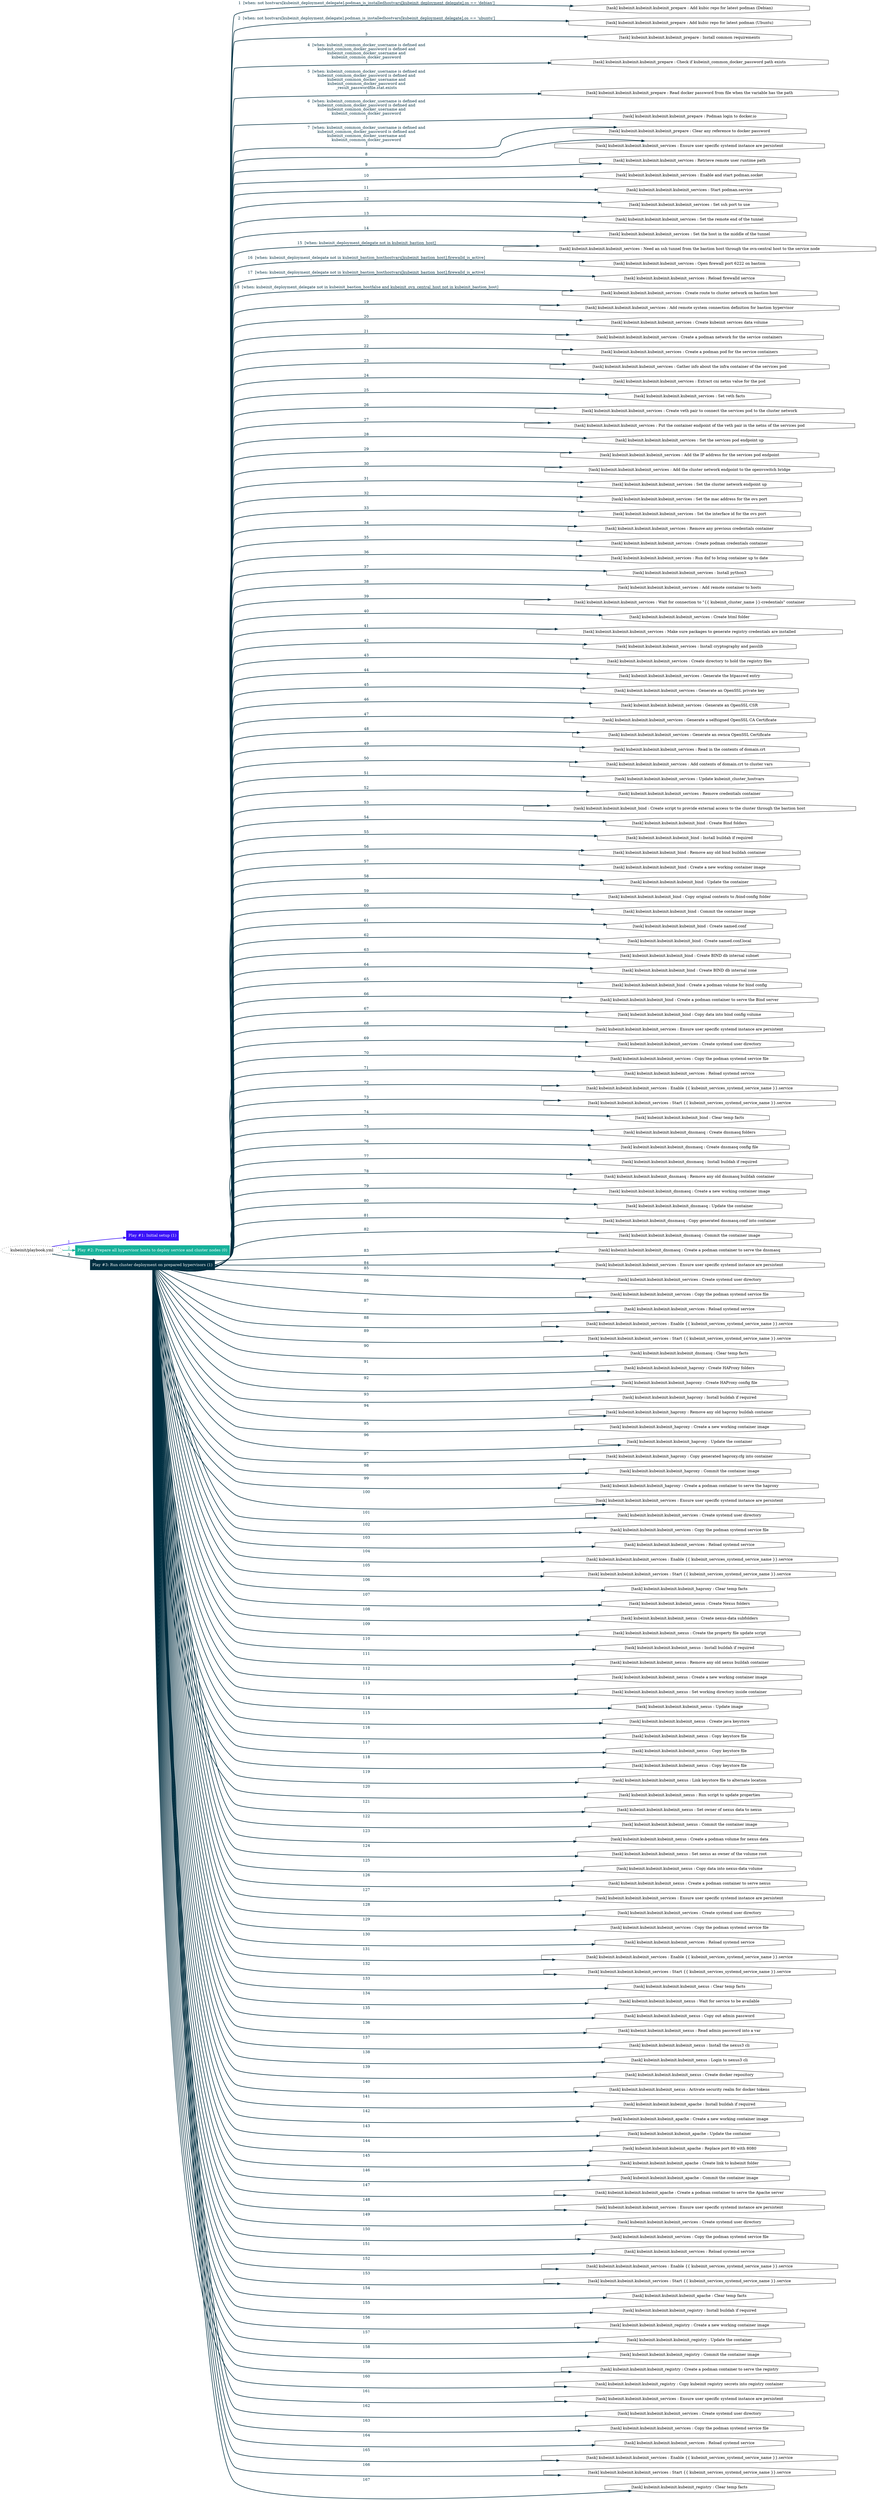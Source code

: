 digraph "kubeinit/playbook.yml "{
	graph [concentrate=true ordering=in rankdir=LR ratio=fill]
	edge [esep=5 sep=10]
	"kubeinit/playbook.yml" [id=root_node style=dotted]
	subgraph "Play #1: Initial setup (1) "{
		"Play #1: Initial setup (1)" [color="#3b13f8" fontcolor="#ffffff" id="play_6388b702-04e1-47aa-822e-8f961f30f679" shape=box style=filled tooltip=localhost]
		"kubeinit/playbook.yml" -> "Play #1: Initial setup (1)" [label=1 color="#3b13f8" fontcolor="#3b13f8" id="edge_380b273e-00f0-4759-a117-df7943cea1cc" style=bold]
	}
	subgraph "Play #2: Prepare all hypervisor hosts to deploy service and cluster nodes (0) "{
		"Play #2: Prepare all hypervisor hosts to deploy service and cluster nodes (0)" [color="#17b29b" fontcolor="#ffffff" id="play_be129ad1-c418-49eb-a84f-1c994decf410" shape=box style=filled tooltip=""]
		"kubeinit/playbook.yml" -> "Play #2: Prepare all hypervisor hosts to deploy service and cluster nodes (0)" [label=2 color="#17b29b" fontcolor="#17b29b" id="edge_b419f3e7-4206-408c-a40f-c1604beb8f25" style=bold]
	}
	subgraph "Play #3: Run cluster deployment on prepared hypervisors (1) "{
		"Play #3: Run cluster deployment on prepared hypervisors (1)" [color="#012f41" fontcolor="#ffffff" id="play_f311e4f8-8860-4595-8a82-eca65ba12d42" shape=box style=filled tooltip=localhost]
		"kubeinit/playbook.yml" -> "Play #3: Run cluster deployment on prepared hypervisors (1)" [label=3 color="#012f41" fontcolor="#012f41" id="edge_e2bdd323-1d53-4c35-bf7b-232bc88ab67e" style=bold]
		"task_14be65b1-5b37-427b-9582-196160233131" [label="[task] kubeinit.kubeinit.kubeinit_prepare : Add kubic repo for latest podman (Debian)" id="task_14be65b1-5b37-427b-9582-196160233131" shape=octagon tooltip="[task] kubeinit.kubeinit.kubeinit_prepare : Add kubic repo for latest podman (Debian)"]
		"Play #3: Run cluster deployment on prepared hypervisors (1)" -> "task_14be65b1-5b37-427b-9582-196160233131" [label="1  [when: not hostvars[kubeinit_deployment_delegate].podman_is_installedhostvars[kubeinit_deployment_delegate].os == 'debian']" color="#012f41" fontcolor="#012f41" id="edge_2d7e58b5-4935-473d-b467-e3528c041b8d" style=bold]
		"task_0704e09b-c303-442f-9940-3dad6bad50b3" [label="[task] kubeinit.kubeinit.kubeinit_prepare : Add kubic repo for latest podman (Ubuntu)" id="task_0704e09b-c303-442f-9940-3dad6bad50b3" shape=octagon tooltip="[task] kubeinit.kubeinit.kubeinit_prepare : Add kubic repo for latest podman (Ubuntu)"]
		"Play #3: Run cluster deployment on prepared hypervisors (1)" -> "task_0704e09b-c303-442f-9940-3dad6bad50b3" [label="2  [when: not hostvars[kubeinit_deployment_delegate].podman_is_installedhostvars[kubeinit_deployment_delegate].os == 'ubuntu']" color="#012f41" fontcolor="#012f41" id="edge_9296484e-8ce5-4ae9-b690-8379263afe86" style=bold]
		"task_fc27f5ee-aa80-41cb-86f7-5073898707bc" [label="[task] kubeinit.kubeinit.kubeinit_prepare : Install common requirements" id="task_fc27f5ee-aa80-41cb-86f7-5073898707bc" shape=octagon tooltip="[task] kubeinit.kubeinit.kubeinit_prepare : Install common requirements"]
		"Play #3: Run cluster deployment on prepared hypervisors (1)" -> "task_fc27f5ee-aa80-41cb-86f7-5073898707bc" [label=3 color="#012f41" fontcolor="#012f41" id="edge_ca76f19e-7ab8-4f04-a053-f390454c61d5" style=bold]
		"task_f5b4086d-f872-4dc2-b7d1-60d016504128" [label="[task] kubeinit.kubeinit.kubeinit_prepare : Check if kubeinit_common_docker_password path exists" id="task_f5b4086d-f872-4dc2-b7d1-60d016504128" shape=octagon tooltip="[task] kubeinit.kubeinit.kubeinit_prepare : Check if kubeinit_common_docker_password path exists"]
		"Play #3: Run cluster deployment on prepared hypervisors (1)" -> "task_f5b4086d-f872-4dc2-b7d1-60d016504128" [label="4  [when: kubeinit_common_docker_username is defined and
kubeinit_common_docker_password is defined and
kubeinit_common_docker_username and
kubeinit_common_docker_password
]" color="#012f41" fontcolor="#012f41" id="edge_95ef1c62-09fa-4850-bf8d-fe8dcc24b338" style=bold]
		"task_b62f55b2-b8d9-439e-b1f1-13235f9f616d" [label="[task] kubeinit.kubeinit.kubeinit_prepare : Read docker password from file when the variable has the path" id="task_b62f55b2-b8d9-439e-b1f1-13235f9f616d" shape=octagon tooltip="[task] kubeinit.kubeinit.kubeinit_prepare : Read docker password from file when the variable has the path"]
		"Play #3: Run cluster deployment on prepared hypervisors (1)" -> "task_b62f55b2-b8d9-439e-b1f1-13235f9f616d" [label="5  [when: kubeinit_common_docker_username is defined and
kubeinit_common_docker_password is defined and
kubeinit_common_docker_username and
kubeinit_common_docker_password and
_result_passwordfile.stat.exists
]" color="#012f41" fontcolor="#012f41" id="edge_9273d3e7-4a62-41ba-aa8e-ee12727b7ba5" style=bold]
		"task_f55c7b2f-dba3-467d-b257-e82c1ff5adf6" [label="[task] kubeinit.kubeinit.kubeinit_prepare : Podman login to docker.io" id="task_f55c7b2f-dba3-467d-b257-e82c1ff5adf6" shape=octagon tooltip="[task] kubeinit.kubeinit.kubeinit_prepare : Podman login to docker.io"]
		"Play #3: Run cluster deployment on prepared hypervisors (1)" -> "task_f55c7b2f-dba3-467d-b257-e82c1ff5adf6" [label="6  [when: kubeinit_common_docker_username is defined and
kubeinit_common_docker_password is defined and
kubeinit_common_docker_username and
kubeinit_common_docker_password
]" color="#012f41" fontcolor="#012f41" id="edge_707b0ffc-8738-42b0-8d30-789158150533" style=bold]
		"task_a5a9b001-766d-4a54-ae54-cc6481335902" [label="[task] kubeinit.kubeinit.kubeinit_prepare : Clear any reference to docker password" id="task_a5a9b001-766d-4a54-ae54-cc6481335902" shape=octagon tooltip="[task] kubeinit.kubeinit.kubeinit_prepare : Clear any reference to docker password"]
		"Play #3: Run cluster deployment on prepared hypervisors (1)" -> "task_a5a9b001-766d-4a54-ae54-cc6481335902" [label="7  [when: kubeinit_common_docker_username is defined and
kubeinit_common_docker_password is defined and
kubeinit_common_docker_username and
kubeinit_common_docker_password
]" color="#012f41" fontcolor="#012f41" id="edge_1070590e-7ae3-45ed-b3e7-3f57d52c80da" style=bold]
		"task_6b2c1a71-eb10-472e-96e0-c2b16707f854" [label="[task] kubeinit.kubeinit.kubeinit_services : Ensure user specific systemd instance are persistent" id="task_6b2c1a71-eb10-472e-96e0-c2b16707f854" shape=octagon tooltip="[task] kubeinit.kubeinit.kubeinit_services : Ensure user specific systemd instance are persistent"]
		"Play #3: Run cluster deployment on prepared hypervisors (1)" -> "task_6b2c1a71-eb10-472e-96e0-c2b16707f854" [label=8 color="#012f41" fontcolor="#012f41" id="edge_7c088f2d-2765-44fd-9764-a0dbf1119488" style=bold]
		"task_8361f8c7-78a5-4c17-b451-f3c323f3e455" [label="[task] kubeinit.kubeinit.kubeinit_services : Retrieve remote user runtime path" id="task_8361f8c7-78a5-4c17-b451-f3c323f3e455" shape=octagon tooltip="[task] kubeinit.kubeinit.kubeinit_services : Retrieve remote user runtime path"]
		"Play #3: Run cluster deployment on prepared hypervisors (1)" -> "task_8361f8c7-78a5-4c17-b451-f3c323f3e455" [label=9 color="#012f41" fontcolor="#012f41" id="edge_b81b4c08-bc5c-42f3-9247-6808d463a614" style=bold]
		"task_164272a1-8526-4d31-b900-aaef6793d08a" [label="[task] kubeinit.kubeinit.kubeinit_services : Enable and start podman.socket" id="task_164272a1-8526-4d31-b900-aaef6793d08a" shape=octagon tooltip="[task] kubeinit.kubeinit.kubeinit_services : Enable and start podman.socket"]
		"Play #3: Run cluster deployment on prepared hypervisors (1)" -> "task_164272a1-8526-4d31-b900-aaef6793d08a" [label=10 color="#012f41" fontcolor="#012f41" id="edge_4654db0e-c301-41b7-837a-512e6405e224" style=bold]
		"task_c549abfb-6d31-479c-9a9e-f5e69f733833" [label="[task] kubeinit.kubeinit.kubeinit_services : Start podman.service" id="task_c549abfb-6d31-479c-9a9e-f5e69f733833" shape=octagon tooltip="[task] kubeinit.kubeinit.kubeinit_services : Start podman.service"]
		"Play #3: Run cluster deployment on prepared hypervisors (1)" -> "task_c549abfb-6d31-479c-9a9e-f5e69f733833" [label=11 color="#012f41" fontcolor="#012f41" id="edge_b719ddb0-b84f-402a-a8fc-b0612504df0c" style=bold]
		"task_d4051d0b-fda4-44e5-a8c3-c086ebe53acf" [label="[task] kubeinit.kubeinit.kubeinit_services : Set ssh port to use" id="task_d4051d0b-fda4-44e5-a8c3-c086ebe53acf" shape=octagon tooltip="[task] kubeinit.kubeinit.kubeinit_services : Set ssh port to use"]
		"Play #3: Run cluster deployment on prepared hypervisors (1)" -> "task_d4051d0b-fda4-44e5-a8c3-c086ebe53acf" [label=12 color="#012f41" fontcolor="#012f41" id="edge_bf926d25-b43b-4a0e-a30e-0880a8921d22" style=bold]
		"task_9bd19159-9ba1-47aa-94b1-faa84989bcbb" [label="[task] kubeinit.kubeinit.kubeinit_services : Set the remote end of the tunnel" id="task_9bd19159-9ba1-47aa-94b1-faa84989bcbb" shape=octagon tooltip="[task] kubeinit.kubeinit.kubeinit_services : Set the remote end of the tunnel"]
		"Play #3: Run cluster deployment on prepared hypervisors (1)" -> "task_9bd19159-9ba1-47aa-94b1-faa84989bcbb" [label=13 color="#012f41" fontcolor="#012f41" id="edge_e85b753e-6138-485b-bcc5-05518a02bd4c" style=bold]
		"task_f5aac0fa-6d59-4915-b8f6-2dd4bdee23a1" [label="[task] kubeinit.kubeinit.kubeinit_services : Set the host in the middle of the tunnel" id="task_f5aac0fa-6d59-4915-b8f6-2dd4bdee23a1" shape=octagon tooltip="[task] kubeinit.kubeinit.kubeinit_services : Set the host in the middle of the tunnel"]
		"Play #3: Run cluster deployment on prepared hypervisors (1)" -> "task_f5aac0fa-6d59-4915-b8f6-2dd4bdee23a1" [label=14 color="#012f41" fontcolor="#012f41" id="edge_809096f8-a01e-44f6-b79d-4d274ddbcecc" style=bold]
		"task_ed50c041-6ded-4740-b351-04253577ef75" [label="[task] kubeinit.kubeinit.kubeinit_services : Need an ssh tunnel from the bastion host through the ovn-central host to the service node" id="task_ed50c041-6ded-4740-b351-04253577ef75" shape=octagon tooltip="[task] kubeinit.kubeinit.kubeinit_services : Need an ssh tunnel from the bastion host through the ovn-central host to the service node"]
		"Play #3: Run cluster deployment on prepared hypervisors (1)" -> "task_ed50c041-6ded-4740-b351-04253577ef75" [label="15  [when: kubeinit_deployment_delegate not in kubeinit_bastion_host]" color="#012f41" fontcolor="#012f41" id="edge_7594028d-7dea-46a4-9793-0dc4eb05add8" style=bold]
		"task_74dc2d13-0469-4cbe-b271-9fd44d706087" [label="[task] kubeinit.kubeinit.kubeinit_services : Open firewall port 6222 on bastion" id="task_74dc2d13-0469-4cbe-b271-9fd44d706087" shape=octagon tooltip="[task] kubeinit.kubeinit.kubeinit_services : Open firewall port 6222 on bastion"]
		"Play #3: Run cluster deployment on prepared hypervisors (1)" -> "task_74dc2d13-0469-4cbe-b271-9fd44d706087" [label="16  [when: kubeinit_deployment_delegate not in kubeinit_bastion_hosthostvars[kubeinit_bastion_host].firewalld_is_active]" color="#012f41" fontcolor="#012f41" id="edge_3d77b356-ea53-44e4-b3bf-feae3379df1e" style=bold]
		"task_9beff933-761b-4047-b71e-ca43e9afc64e" [label="[task] kubeinit.kubeinit.kubeinit_services : Reload firewalld service" id="task_9beff933-761b-4047-b71e-ca43e9afc64e" shape=octagon tooltip="[task] kubeinit.kubeinit.kubeinit_services : Reload firewalld service"]
		"Play #3: Run cluster deployment on prepared hypervisors (1)" -> "task_9beff933-761b-4047-b71e-ca43e9afc64e" [label="17  [when: kubeinit_deployment_delegate not in kubeinit_bastion_hosthostvars[kubeinit_bastion_host].firewalld_is_active]" color="#012f41" fontcolor="#012f41" id="edge_15980df8-be2e-4c4c-94b7-0642cf3403ba" style=bold]
		"task_33b7488b-41b5-47a6-921d-4ec09a9ea856" [label="[task] kubeinit.kubeinit.kubeinit_services : Create route to cluster network on bastion host" id="task_33b7488b-41b5-47a6-921d-4ec09a9ea856" shape=octagon tooltip="[task] kubeinit.kubeinit.kubeinit_services : Create route to cluster network on bastion host"]
		"Play #3: Run cluster deployment on prepared hypervisors (1)" -> "task_33b7488b-41b5-47a6-921d-4ec09a9ea856" [label="18  [when: kubeinit_deployment_delegate not in kubeinit_bastion_hostfalse and kubeinit_ovn_central_host not in kubeinit_bastion_host]" color="#012f41" fontcolor="#012f41" id="edge_9f06aa33-139e-43bf-adad-42a4532a5a87" style=bold]
		"task_2d005608-02e3-40f4-90dd-9168c52d6066" [label="[task] kubeinit.kubeinit.kubeinit_services : Add remote system connection definition for bastion hypervisor" id="task_2d005608-02e3-40f4-90dd-9168c52d6066" shape=octagon tooltip="[task] kubeinit.kubeinit.kubeinit_services : Add remote system connection definition for bastion hypervisor"]
		"Play #3: Run cluster deployment on prepared hypervisors (1)" -> "task_2d005608-02e3-40f4-90dd-9168c52d6066" [label=19 color="#012f41" fontcolor="#012f41" id="edge_9dc7181b-cb08-40b9-a1c0-d05a50cd1788" style=bold]
		"task_7195540b-5cb5-44fd-a570-3260cc074789" [label="[task] kubeinit.kubeinit.kubeinit_services : Create kubeinit services data volume" id="task_7195540b-5cb5-44fd-a570-3260cc074789" shape=octagon tooltip="[task] kubeinit.kubeinit.kubeinit_services : Create kubeinit services data volume"]
		"Play #3: Run cluster deployment on prepared hypervisors (1)" -> "task_7195540b-5cb5-44fd-a570-3260cc074789" [label=20 color="#012f41" fontcolor="#012f41" id="edge_5c58caa5-7379-4393-af3c-a1a0df190df9" style=bold]
		"task_67d63017-cf4d-4415-8839-5d4ecf503c64" [label="[task] kubeinit.kubeinit.kubeinit_services : Create a podman network for the service containers" id="task_67d63017-cf4d-4415-8839-5d4ecf503c64" shape=octagon tooltip="[task] kubeinit.kubeinit.kubeinit_services : Create a podman network for the service containers"]
		"Play #3: Run cluster deployment on prepared hypervisors (1)" -> "task_67d63017-cf4d-4415-8839-5d4ecf503c64" [label=21 color="#012f41" fontcolor="#012f41" id="edge_e8342567-18b9-4384-82be-39e31d866353" style=bold]
		"task_3aefba5c-9dff-4073-90ce-ee16af87baf5" [label="[task] kubeinit.kubeinit.kubeinit_services : Create a podman pod for the service containers" id="task_3aefba5c-9dff-4073-90ce-ee16af87baf5" shape=octagon tooltip="[task] kubeinit.kubeinit.kubeinit_services : Create a podman pod for the service containers"]
		"Play #3: Run cluster deployment on prepared hypervisors (1)" -> "task_3aefba5c-9dff-4073-90ce-ee16af87baf5" [label=22 color="#012f41" fontcolor="#012f41" id="edge_98788522-0a9a-418e-ba76-f764b5cae698" style=bold]
		"task_22c67596-154e-47fb-9708-c3aaa36937e6" [label="[task] kubeinit.kubeinit.kubeinit_services : Gather info about the infra container of the services pod" id="task_22c67596-154e-47fb-9708-c3aaa36937e6" shape=octagon tooltip="[task] kubeinit.kubeinit.kubeinit_services : Gather info about the infra container of the services pod"]
		"Play #3: Run cluster deployment on prepared hypervisors (1)" -> "task_22c67596-154e-47fb-9708-c3aaa36937e6" [label=23 color="#012f41" fontcolor="#012f41" id="edge_d4f2dbbd-1ea3-441e-9d64-40c933b64d17" style=bold]
		"task_83e43196-0795-46ad-9422-c88a6daafa5f" [label="[task] kubeinit.kubeinit.kubeinit_services : Extract cni netns value for the pod" id="task_83e43196-0795-46ad-9422-c88a6daafa5f" shape=octagon tooltip="[task] kubeinit.kubeinit.kubeinit_services : Extract cni netns value for the pod"]
		"Play #3: Run cluster deployment on prepared hypervisors (1)" -> "task_83e43196-0795-46ad-9422-c88a6daafa5f" [label=24 color="#012f41" fontcolor="#012f41" id="edge_ac235804-8ed6-49bb-88c7-db31fd1babc6" style=bold]
		"task_8dc3d523-42ee-4f63-81c4-79945a3fcada" [label="[task] kubeinit.kubeinit.kubeinit_services : Set veth facts" id="task_8dc3d523-42ee-4f63-81c4-79945a3fcada" shape=octagon tooltip="[task] kubeinit.kubeinit.kubeinit_services : Set veth facts"]
		"Play #3: Run cluster deployment on prepared hypervisors (1)" -> "task_8dc3d523-42ee-4f63-81c4-79945a3fcada" [label=25 color="#012f41" fontcolor="#012f41" id="edge_3d69229b-80c1-4724-812d-702b465128ac" style=bold]
		"task_99902ae0-73dd-4f2b-bd9f-614a37ef421c" [label="[task] kubeinit.kubeinit.kubeinit_services : Create veth pair to connect the services pod to the cluster network" id="task_99902ae0-73dd-4f2b-bd9f-614a37ef421c" shape=octagon tooltip="[task] kubeinit.kubeinit.kubeinit_services : Create veth pair to connect the services pod to the cluster network"]
		"Play #3: Run cluster deployment on prepared hypervisors (1)" -> "task_99902ae0-73dd-4f2b-bd9f-614a37ef421c" [label=26 color="#012f41" fontcolor="#012f41" id="edge_9faf0ba4-b219-49b9-8065-653f34812dc8" style=bold]
		"task_8e0ca89a-8093-4ec7-82b5-9aaa9f215290" [label="[task] kubeinit.kubeinit.kubeinit_services : Put the container endpoint of the veth pair in the netns of the services pod" id="task_8e0ca89a-8093-4ec7-82b5-9aaa9f215290" shape=octagon tooltip="[task] kubeinit.kubeinit.kubeinit_services : Put the container endpoint of the veth pair in the netns of the services pod"]
		"Play #3: Run cluster deployment on prepared hypervisors (1)" -> "task_8e0ca89a-8093-4ec7-82b5-9aaa9f215290" [label=27 color="#012f41" fontcolor="#012f41" id="edge_bb00c646-472e-4b0b-800e-a488c75737f7" style=bold]
		"task_b9405e5b-f7cc-4ae1-b3d7-d55b023c05da" [label="[task] kubeinit.kubeinit.kubeinit_services : Set the services pod endpoint up" id="task_b9405e5b-f7cc-4ae1-b3d7-d55b023c05da" shape=octagon tooltip="[task] kubeinit.kubeinit.kubeinit_services : Set the services pod endpoint up"]
		"Play #3: Run cluster deployment on prepared hypervisors (1)" -> "task_b9405e5b-f7cc-4ae1-b3d7-d55b023c05da" [label=28 color="#012f41" fontcolor="#012f41" id="edge_26a21859-11c9-461e-bc76-fd75c024d987" style=bold]
		"task_362f136c-d05d-4d1f-840f-cc0cc7f154b3" [label="[task] kubeinit.kubeinit.kubeinit_services : Add the IP address for the services pod endpoint" id="task_362f136c-d05d-4d1f-840f-cc0cc7f154b3" shape=octagon tooltip="[task] kubeinit.kubeinit.kubeinit_services : Add the IP address for the services pod endpoint"]
		"Play #3: Run cluster deployment on prepared hypervisors (1)" -> "task_362f136c-d05d-4d1f-840f-cc0cc7f154b3" [label=29 color="#012f41" fontcolor="#012f41" id="edge_deba374a-397c-495b-9286-6ad41f5287a8" style=bold]
		"task_9e484871-6d9c-4407-b9c4-8aa510a7f3fa" [label="[task] kubeinit.kubeinit.kubeinit_services : Add the cluster network endpoint to the openvswitch bridge" id="task_9e484871-6d9c-4407-b9c4-8aa510a7f3fa" shape=octagon tooltip="[task] kubeinit.kubeinit.kubeinit_services : Add the cluster network endpoint to the openvswitch bridge"]
		"Play #3: Run cluster deployment on prepared hypervisors (1)" -> "task_9e484871-6d9c-4407-b9c4-8aa510a7f3fa" [label=30 color="#012f41" fontcolor="#012f41" id="edge_0d239995-af3c-4d3f-ba20-645eb8d8fc35" style=bold]
		"task_819fa86f-f851-451e-b817-2bbefdc5f1fb" [label="[task] kubeinit.kubeinit.kubeinit_services : Set the cluster network endpoint up" id="task_819fa86f-f851-451e-b817-2bbefdc5f1fb" shape=octagon tooltip="[task] kubeinit.kubeinit.kubeinit_services : Set the cluster network endpoint up"]
		"Play #3: Run cluster deployment on prepared hypervisors (1)" -> "task_819fa86f-f851-451e-b817-2bbefdc5f1fb" [label=31 color="#012f41" fontcolor="#012f41" id="edge_30382530-a62c-4ca4-8c93-7fc3bed9cc33" style=bold]
		"task_4a939bd9-3e1b-49b8-96e2-e78e6fd57290" [label="[task] kubeinit.kubeinit.kubeinit_services : Set the mac address for the ovs port" id="task_4a939bd9-3e1b-49b8-96e2-e78e6fd57290" shape=octagon tooltip="[task] kubeinit.kubeinit.kubeinit_services : Set the mac address for the ovs port"]
		"Play #3: Run cluster deployment on prepared hypervisors (1)" -> "task_4a939bd9-3e1b-49b8-96e2-e78e6fd57290" [label=32 color="#012f41" fontcolor="#012f41" id="edge_5e984c4e-fa4c-4f15-a5bc-61d9e9597dea" style=bold]
		"task_65ae2d57-70b2-41e5-8fbc-1938624f0e28" [label="[task] kubeinit.kubeinit.kubeinit_services : Set the interface id for the ovs port" id="task_65ae2d57-70b2-41e5-8fbc-1938624f0e28" shape=octagon tooltip="[task] kubeinit.kubeinit.kubeinit_services : Set the interface id for the ovs port"]
		"Play #3: Run cluster deployment on prepared hypervisors (1)" -> "task_65ae2d57-70b2-41e5-8fbc-1938624f0e28" [label=33 color="#012f41" fontcolor="#012f41" id="edge_270d17a1-937a-44d5-bfc6-2e870ad68aa2" style=bold]
		"task_61944d93-9a15-40e8-9186-0cc2f16262c2" [label="[task] kubeinit.kubeinit.kubeinit_services : Remove any previous credentials container" id="task_61944d93-9a15-40e8-9186-0cc2f16262c2" shape=octagon tooltip="[task] kubeinit.kubeinit.kubeinit_services : Remove any previous credentials container"]
		"Play #3: Run cluster deployment on prepared hypervisors (1)" -> "task_61944d93-9a15-40e8-9186-0cc2f16262c2" [label=34 color="#012f41" fontcolor="#012f41" id="edge_1331bc78-4608-409b-bc99-3d4f487cc659" style=bold]
		"task_191f9a3b-26f1-470b-8fa0-0d1102be5d9e" [label="[task] kubeinit.kubeinit.kubeinit_services : Create podman credentials container" id="task_191f9a3b-26f1-470b-8fa0-0d1102be5d9e" shape=octagon tooltip="[task] kubeinit.kubeinit.kubeinit_services : Create podman credentials container"]
		"Play #3: Run cluster deployment on prepared hypervisors (1)" -> "task_191f9a3b-26f1-470b-8fa0-0d1102be5d9e" [label=35 color="#012f41" fontcolor="#012f41" id="edge_02e94f92-87e0-491f-95fd-0b9b08acab28" style=bold]
		"task_c1f88215-74b7-46f3-938b-37ee0d6dedd2" [label="[task] kubeinit.kubeinit.kubeinit_services : Run dnf to bring container up to date" id="task_c1f88215-74b7-46f3-938b-37ee0d6dedd2" shape=octagon tooltip="[task] kubeinit.kubeinit.kubeinit_services : Run dnf to bring container up to date"]
		"Play #3: Run cluster deployment on prepared hypervisors (1)" -> "task_c1f88215-74b7-46f3-938b-37ee0d6dedd2" [label=36 color="#012f41" fontcolor="#012f41" id="edge_86888837-4220-428d-9093-1b5d25d57db1" style=bold]
		"task_07799b89-1883-43f5-a151-1441fb18e57e" [label="[task] kubeinit.kubeinit.kubeinit_services : Install python3" id="task_07799b89-1883-43f5-a151-1441fb18e57e" shape=octagon tooltip="[task] kubeinit.kubeinit.kubeinit_services : Install python3"]
		"Play #3: Run cluster deployment on prepared hypervisors (1)" -> "task_07799b89-1883-43f5-a151-1441fb18e57e" [label=37 color="#012f41" fontcolor="#012f41" id="edge_62597319-cd82-445c-82f9-92329c45e159" style=bold]
		"task_5af027be-064a-488a-b2a3-44f9d37ef789" [label="[task] kubeinit.kubeinit.kubeinit_services : Add remote container to hosts" id="task_5af027be-064a-488a-b2a3-44f9d37ef789" shape=octagon tooltip="[task] kubeinit.kubeinit.kubeinit_services : Add remote container to hosts"]
		"Play #3: Run cluster deployment on prepared hypervisors (1)" -> "task_5af027be-064a-488a-b2a3-44f9d37ef789" [label=38 color="#012f41" fontcolor="#012f41" id="edge_6cd45244-5239-4e9d-bee2-54e94269910c" style=bold]
		"task_ff72247e-dd2f-42c5-b3b3-681cd647e624" [label="[task] kubeinit.kubeinit.kubeinit_services : Wait for connection to &#34;{{ kubeinit_cluster_name }}-credentials&#34; container" id="task_ff72247e-dd2f-42c5-b3b3-681cd647e624" shape=octagon tooltip="[task] kubeinit.kubeinit.kubeinit_services : Wait for connection to &#34;{{ kubeinit_cluster_name }}-credentials&#34; container"]
		"Play #3: Run cluster deployment on prepared hypervisors (1)" -> "task_ff72247e-dd2f-42c5-b3b3-681cd647e624" [label=39 color="#012f41" fontcolor="#012f41" id="edge_627b4985-b47d-4399-bdd8-86e307e7b85c" style=bold]
		"task_26451cd9-e5fa-4b8f-a795-5892d1c1531c" [label="[task] kubeinit.kubeinit.kubeinit_services : Create html folder" id="task_26451cd9-e5fa-4b8f-a795-5892d1c1531c" shape=octagon tooltip="[task] kubeinit.kubeinit.kubeinit_services : Create html folder"]
		"Play #3: Run cluster deployment on prepared hypervisors (1)" -> "task_26451cd9-e5fa-4b8f-a795-5892d1c1531c" [label=40 color="#012f41" fontcolor="#012f41" id="edge_166e18c3-15b4-426a-af2f-10e503f23101" style=bold]
		"task_5d1aaa8d-c561-40fb-b64c-7b1862a1d361" [label="[task] kubeinit.kubeinit.kubeinit_services : Make sure packages to generate registry credentials are installed" id="task_5d1aaa8d-c561-40fb-b64c-7b1862a1d361" shape=octagon tooltip="[task] kubeinit.kubeinit.kubeinit_services : Make sure packages to generate registry credentials are installed"]
		"Play #3: Run cluster deployment on prepared hypervisors (1)" -> "task_5d1aaa8d-c561-40fb-b64c-7b1862a1d361" [label=41 color="#012f41" fontcolor="#012f41" id="edge_31cd23df-7188-4dc7-8489-ca59c3c751a9" style=bold]
		"task_4d81afc0-dd6b-4922-a1ec-1940aa4ab810" [label="[task] kubeinit.kubeinit.kubeinit_services : Install cryptography and passlib" id="task_4d81afc0-dd6b-4922-a1ec-1940aa4ab810" shape=octagon tooltip="[task] kubeinit.kubeinit.kubeinit_services : Install cryptography and passlib"]
		"Play #3: Run cluster deployment on prepared hypervisors (1)" -> "task_4d81afc0-dd6b-4922-a1ec-1940aa4ab810" [label=42 color="#012f41" fontcolor="#012f41" id="edge_75c50aef-1450-4402-9295-309185006e83" style=bold]
		"task_92b3b87e-69c0-46f7-bb99-1e8b4e7cbd76" [label="[task] kubeinit.kubeinit.kubeinit_services : Create directory to hold the registry files" id="task_92b3b87e-69c0-46f7-bb99-1e8b4e7cbd76" shape=octagon tooltip="[task] kubeinit.kubeinit.kubeinit_services : Create directory to hold the registry files"]
		"Play #3: Run cluster deployment on prepared hypervisors (1)" -> "task_92b3b87e-69c0-46f7-bb99-1e8b4e7cbd76" [label=43 color="#012f41" fontcolor="#012f41" id="edge_8819f51d-f91f-421e-94cb-32287f2355d6" style=bold]
		"task_faff3842-40ab-489a-af5e-e44d52a06dc5" [label="[task] kubeinit.kubeinit.kubeinit_services : Generate the htpasswd entry" id="task_faff3842-40ab-489a-af5e-e44d52a06dc5" shape=octagon tooltip="[task] kubeinit.kubeinit.kubeinit_services : Generate the htpasswd entry"]
		"Play #3: Run cluster deployment on prepared hypervisors (1)" -> "task_faff3842-40ab-489a-af5e-e44d52a06dc5" [label=44 color="#012f41" fontcolor="#012f41" id="edge_e96f0d44-0d85-41a1-8748-bef4fad8890e" style=bold]
		"task_576bebe0-7a3a-48c1-9bc3-060eb5131fdd" [label="[task] kubeinit.kubeinit.kubeinit_services : Generate an OpenSSL private key" id="task_576bebe0-7a3a-48c1-9bc3-060eb5131fdd" shape=octagon tooltip="[task] kubeinit.kubeinit.kubeinit_services : Generate an OpenSSL private key"]
		"Play #3: Run cluster deployment on prepared hypervisors (1)" -> "task_576bebe0-7a3a-48c1-9bc3-060eb5131fdd" [label=45 color="#012f41" fontcolor="#012f41" id="edge_bff184fe-a42f-4f5c-9d15-79aecb204ba4" style=bold]
		"task_3e92a9bb-1062-4733-82e7-3019350f4691" [label="[task] kubeinit.kubeinit.kubeinit_services : Generate an OpenSSL CSR" id="task_3e92a9bb-1062-4733-82e7-3019350f4691" shape=octagon tooltip="[task] kubeinit.kubeinit.kubeinit_services : Generate an OpenSSL CSR"]
		"Play #3: Run cluster deployment on prepared hypervisors (1)" -> "task_3e92a9bb-1062-4733-82e7-3019350f4691" [label=46 color="#012f41" fontcolor="#012f41" id="edge_467ef538-c691-4251-9dc1-8ed3541de898" style=bold]
		"task_caae8934-e5f7-4a16-a3f4-1e161824c244" [label="[task] kubeinit.kubeinit.kubeinit_services : Generate a selfsigned OpenSSL CA Certificate" id="task_caae8934-e5f7-4a16-a3f4-1e161824c244" shape=octagon tooltip="[task] kubeinit.kubeinit.kubeinit_services : Generate a selfsigned OpenSSL CA Certificate"]
		"Play #3: Run cluster deployment on prepared hypervisors (1)" -> "task_caae8934-e5f7-4a16-a3f4-1e161824c244" [label=47 color="#012f41" fontcolor="#012f41" id="edge_968c80a6-468e-4e03-989f-01823d571efe" style=bold]
		"task_8fcf8f4b-176d-4bd9-92f9-dbb5eae74e4b" [label="[task] kubeinit.kubeinit.kubeinit_services : Generate an ownca OpenSSL Certificate" id="task_8fcf8f4b-176d-4bd9-92f9-dbb5eae74e4b" shape=octagon tooltip="[task] kubeinit.kubeinit.kubeinit_services : Generate an ownca OpenSSL Certificate"]
		"Play #3: Run cluster deployment on prepared hypervisors (1)" -> "task_8fcf8f4b-176d-4bd9-92f9-dbb5eae74e4b" [label=48 color="#012f41" fontcolor="#012f41" id="edge_2ba6147c-c529-43ad-9f1d-0e7834f7f60b" style=bold]
		"task_762df320-36ed-4b1f-bc0d-c6834515c878" [label="[task] kubeinit.kubeinit.kubeinit_services : Read in the contents of domain.crt" id="task_762df320-36ed-4b1f-bc0d-c6834515c878" shape=octagon tooltip="[task] kubeinit.kubeinit.kubeinit_services : Read in the contents of domain.crt"]
		"Play #3: Run cluster deployment on prepared hypervisors (1)" -> "task_762df320-36ed-4b1f-bc0d-c6834515c878" [label=49 color="#012f41" fontcolor="#012f41" id="edge_5e930e43-43f5-4ad1-9555-638cfcdbd50a" style=bold]
		"task_89f7d08c-7a24-4d8e-8357-3429f79d891f" [label="[task] kubeinit.kubeinit.kubeinit_services : Add contents of domain.crt to cluster vars" id="task_89f7d08c-7a24-4d8e-8357-3429f79d891f" shape=octagon tooltip="[task] kubeinit.kubeinit.kubeinit_services : Add contents of domain.crt to cluster vars"]
		"Play #3: Run cluster deployment on prepared hypervisors (1)" -> "task_89f7d08c-7a24-4d8e-8357-3429f79d891f" [label=50 color="#012f41" fontcolor="#012f41" id="edge_c7a1e26b-b7d1-4096-94d0-c01ed30497e7" style=bold]
		"task_eaacfe91-657b-44af-b019-dfdd8ffa2e0a" [label="[task] kubeinit.kubeinit.kubeinit_services : Update kubeinit_cluster_hostvars" id="task_eaacfe91-657b-44af-b019-dfdd8ffa2e0a" shape=octagon tooltip="[task] kubeinit.kubeinit.kubeinit_services : Update kubeinit_cluster_hostvars"]
		"Play #3: Run cluster deployment on prepared hypervisors (1)" -> "task_eaacfe91-657b-44af-b019-dfdd8ffa2e0a" [label=51 color="#012f41" fontcolor="#012f41" id="edge_87d55ea3-ad80-4218-ba7b-f9fcaa8e4844" style=bold]
		"task_aa516e40-7599-41e3-a273-1897ab0b1b75" [label="[task] kubeinit.kubeinit.kubeinit_services : Remove credentials container" id="task_aa516e40-7599-41e3-a273-1897ab0b1b75" shape=octagon tooltip="[task] kubeinit.kubeinit.kubeinit_services : Remove credentials container"]
		"Play #3: Run cluster deployment on prepared hypervisors (1)" -> "task_aa516e40-7599-41e3-a273-1897ab0b1b75" [label=52 color="#012f41" fontcolor="#012f41" id="edge_6f6eb774-f19c-4cf6-b8c0-4ea7c8ba37d3" style=bold]
		"task_93524310-012d-4fed-8487-e754c05f4adc" [label="[task] kubeinit.kubeinit.kubeinit_bind : Create script to provide external access to the cluster through the bastion host" id="task_93524310-012d-4fed-8487-e754c05f4adc" shape=octagon tooltip="[task] kubeinit.kubeinit.kubeinit_bind : Create script to provide external access to the cluster through the bastion host"]
		"Play #3: Run cluster deployment on prepared hypervisors (1)" -> "task_93524310-012d-4fed-8487-e754c05f4adc" [label=53 color="#012f41" fontcolor="#012f41" id="edge_44929599-50bd-414f-bf2f-9596b354dec8" style=bold]
		"task_c8da3f5e-d007-431d-8dea-00f7740d2551" [label="[task] kubeinit.kubeinit.kubeinit_bind : Create Bind folders" id="task_c8da3f5e-d007-431d-8dea-00f7740d2551" shape=octagon tooltip="[task] kubeinit.kubeinit.kubeinit_bind : Create Bind folders"]
		"Play #3: Run cluster deployment on prepared hypervisors (1)" -> "task_c8da3f5e-d007-431d-8dea-00f7740d2551" [label=54 color="#012f41" fontcolor="#012f41" id="edge_4308487a-e124-440a-b48b-aba9f80bc58a" style=bold]
		"task_bc9f7f69-9479-4820-8864-328b8925ea2d" [label="[task] kubeinit.kubeinit.kubeinit_bind : Install buildah if required" id="task_bc9f7f69-9479-4820-8864-328b8925ea2d" shape=octagon tooltip="[task] kubeinit.kubeinit.kubeinit_bind : Install buildah if required"]
		"Play #3: Run cluster deployment on prepared hypervisors (1)" -> "task_bc9f7f69-9479-4820-8864-328b8925ea2d" [label=55 color="#012f41" fontcolor="#012f41" id="edge_89d355f5-0502-46bb-a58c-80a0d9ab10ef" style=bold]
		"task_bad3c239-2a65-44ab-b90e-562134e6e11c" [label="[task] kubeinit.kubeinit.kubeinit_bind : Remove any old bind buildah container" id="task_bad3c239-2a65-44ab-b90e-562134e6e11c" shape=octagon tooltip="[task] kubeinit.kubeinit.kubeinit_bind : Remove any old bind buildah container"]
		"Play #3: Run cluster deployment on prepared hypervisors (1)" -> "task_bad3c239-2a65-44ab-b90e-562134e6e11c" [label=56 color="#012f41" fontcolor="#012f41" id="edge_cb4f8ed2-72c3-4a32-9620-e15169bb67bd" style=bold]
		"task_683b8222-06e7-496b-9c38-847d293635e4" [label="[task] kubeinit.kubeinit.kubeinit_bind : Create a new working container image" id="task_683b8222-06e7-496b-9c38-847d293635e4" shape=octagon tooltip="[task] kubeinit.kubeinit.kubeinit_bind : Create a new working container image"]
		"Play #3: Run cluster deployment on prepared hypervisors (1)" -> "task_683b8222-06e7-496b-9c38-847d293635e4" [label=57 color="#012f41" fontcolor="#012f41" id="edge_80173ea3-5e3b-4939-b361-681b18df80ed" style=bold]
		"task_411d013f-6f39-4506-aaa8-09b167999d4e" [label="[task] kubeinit.kubeinit.kubeinit_bind : Update the container" id="task_411d013f-6f39-4506-aaa8-09b167999d4e" shape=octagon tooltip="[task] kubeinit.kubeinit.kubeinit_bind : Update the container"]
		"Play #3: Run cluster deployment on prepared hypervisors (1)" -> "task_411d013f-6f39-4506-aaa8-09b167999d4e" [label=58 color="#012f41" fontcolor="#012f41" id="edge_226bca21-2b39-4894-99cb-c06551854af7" style=bold]
		"task_2119ae9d-7c41-4e3a-9694-af1a35fbef7d" [label="[task] kubeinit.kubeinit.kubeinit_bind : Copy original contents to /bind-config folder" id="task_2119ae9d-7c41-4e3a-9694-af1a35fbef7d" shape=octagon tooltip="[task] kubeinit.kubeinit.kubeinit_bind : Copy original contents to /bind-config folder"]
		"Play #3: Run cluster deployment on prepared hypervisors (1)" -> "task_2119ae9d-7c41-4e3a-9694-af1a35fbef7d" [label=59 color="#012f41" fontcolor="#012f41" id="edge_8a6f8f31-f9e9-4aa1-b0db-6e87ccf74ec7" style=bold]
		"task_92edfe23-8fac-467a-b633-e469b087084c" [label="[task] kubeinit.kubeinit.kubeinit_bind : Commit the container image" id="task_92edfe23-8fac-467a-b633-e469b087084c" shape=octagon tooltip="[task] kubeinit.kubeinit.kubeinit_bind : Commit the container image"]
		"Play #3: Run cluster deployment on prepared hypervisors (1)" -> "task_92edfe23-8fac-467a-b633-e469b087084c" [label=60 color="#012f41" fontcolor="#012f41" id="edge_4eecc52f-b9ae-4f3b-9123-534790e73020" style=bold]
		"task_26a8ef00-763f-4980-b82a-63abb564d6b0" [label="[task] kubeinit.kubeinit.kubeinit_bind : Create named.conf" id="task_26a8ef00-763f-4980-b82a-63abb564d6b0" shape=octagon tooltip="[task] kubeinit.kubeinit.kubeinit_bind : Create named.conf"]
		"Play #3: Run cluster deployment on prepared hypervisors (1)" -> "task_26a8ef00-763f-4980-b82a-63abb564d6b0" [label=61 color="#012f41" fontcolor="#012f41" id="edge_4f23b87f-1fb1-415f-87d1-1e619961e2ab" style=bold]
		"task_bb1f374e-4fca-4b79-abfb-14482959a039" [label="[task] kubeinit.kubeinit.kubeinit_bind : Create named.conf.local" id="task_bb1f374e-4fca-4b79-abfb-14482959a039" shape=octagon tooltip="[task] kubeinit.kubeinit.kubeinit_bind : Create named.conf.local"]
		"Play #3: Run cluster deployment on prepared hypervisors (1)" -> "task_bb1f374e-4fca-4b79-abfb-14482959a039" [label=62 color="#012f41" fontcolor="#012f41" id="edge_8fe41b78-1cc0-4c28-ae30-10b182fa381f" style=bold]
		"task_d5e2737c-2d08-4cc1-829c-edccbdb09bec" [label="[task] kubeinit.kubeinit.kubeinit_bind : Create BIND db internal subnet" id="task_d5e2737c-2d08-4cc1-829c-edccbdb09bec" shape=octagon tooltip="[task] kubeinit.kubeinit.kubeinit_bind : Create BIND db internal subnet"]
		"Play #3: Run cluster deployment on prepared hypervisors (1)" -> "task_d5e2737c-2d08-4cc1-829c-edccbdb09bec" [label=63 color="#012f41" fontcolor="#012f41" id="edge_a69c3bd9-ca7b-47a2-a3ba-4638884aaa89" style=bold]
		"task_4ef65ed8-4d93-4c2b-8282-1edf298f95e3" [label="[task] kubeinit.kubeinit.kubeinit_bind : Create BIND db internal zone" id="task_4ef65ed8-4d93-4c2b-8282-1edf298f95e3" shape=octagon tooltip="[task] kubeinit.kubeinit.kubeinit_bind : Create BIND db internal zone"]
		"Play #3: Run cluster deployment on prepared hypervisors (1)" -> "task_4ef65ed8-4d93-4c2b-8282-1edf298f95e3" [label=64 color="#012f41" fontcolor="#012f41" id="edge_ceb59ec2-665e-49cf-8301-999e4105d380" style=bold]
		"task_31885f09-fcdc-41b8-896e-b8c161b90b6a" [label="[task] kubeinit.kubeinit.kubeinit_bind : Create a podman volume for bind config" id="task_31885f09-fcdc-41b8-896e-b8c161b90b6a" shape=octagon tooltip="[task] kubeinit.kubeinit.kubeinit_bind : Create a podman volume for bind config"]
		"Play #3: Run cluster deployment on prepared hypervisors (1)" -> "task_31885f09-fcdc-41b8-896e-b8c161b90b6a" [label=65 color="#012f41" fontcolor="#012f41" id="edge_1317ffe6-a4ff-40f4-bdde-40a93e434a0c" style=bold]
		"task_0aa64910-741f-4d3f-9d7a-9ac28dfe7eb8" [label="[task] kubeinit.kubeinit.kubeinit_bind : Create a podman container to serve the Bind server" id="task_0aa64910-741f-4d3f-9d7a-9ac28dfe7eb8" shape=octagon tooltip="[task] kubeinit.kubeinit.kubeinit_bind : Create a podman container to serve the Bind server"]
		"Play #3: Run cluster deployment on prepared hypervisors (1)" -> "task_0aa64910-741f-4d3f-9d7a-9ac28dfe7eb8" [label=66 color="#012f41" fontcolor="#012f41" id="edge_36ca9060-70c6-47c6-8285-4407d9389a1f" style=bold]
		"task_758e797c-9ef6-44d8-8c6a-d2520432e5e7" [label="[task] kubeinit.kubeinit.kubeinit_bind : Copy data into bind config volume" id="task_758e797c-9ef6-44d8-8c6a-d2520432e5e7" shape=octagon tooltip="[task] kubeinit.kubeinit.kubeinit_bind : Copy data into bind config volume"]
		"Play #3: Run cluster deployment on prepared hypervisors (1)" -> "task_758e797c-9ef6-44d8-8c6a-d2520432e5e7" [label=67 color="#012f41" fontcolor="#012f41" id="edge_5287e310-28e1-46ad-bf7a-c9f8ad185954" style=bold]
		"task_ece892c2-a112-41d6-b4e3-247e1ee5428a" [label="[task] kubeinit.kubeinit.kubeinit_services : Ensure user specific systemd instance are persistent" id="task_ece892c2-a112-41d6-b4e3-247e1ee5428a" shape=octagon tooltip="[task] kubeinit.kubeinit.kubeinit_services : Ensure user specific systemd instance are persistent"]
		"Play #3: Run cluster deployment on prepared hypervisors (1)" -> "task_ece892c2-a112-41d6-b4e3-247e1ee5428a" [label=68 color="#012f41" fontcolor="#012f41" id="edge_a1bf090b-eaf5-4630-8290-d2e3c702b5f7" style=bold]
		"task_d3dec2ca-7e4f-4aaa-b24d-bfd40b8e0c0b" [label="[task] kubeinit.kubeinit.kubeinit_services : Create systemd user directory" id="task_d3dec2ca-7e4f-4aaa-b24d-bfd40b8e0c0b" shape=octagon tooltip="[task] kubeinit.kubeinit.kubeinit_services : Create systemd user directory"]
		"Play #3: Run cluster deployment on prepared hypervisors (1)" -> "task_d3dec2ca-7e4f-4aaa-b24d-bfd40b8e0c0b" [label=69 color="#012f41" fontcolor="#012f41" id="edge_9998249f-5464-451f-8562-eab7fc87998d" style=bold]
		"task_41a7aa40-c481-4e33-85cc-aeebd8ead5e1" [label="[task] kubeinit.kubeinit.kubeinit_services : Copy the podman systemd service file" id="task_41a7aa40-c481-4e33-85cc-aeebd8ead5e1" shape=octagon tooltip="[task] kubeinit.kubeinit.kubeinit_services : Copy the podman systemd service file"]
		"Play #3: Run cluster deployment on prepared hypervisors (1)" -> "task_41a7aa40-c481-4e33-85cc-aeebd8ead5e1" [label=70 color="#012f41" fontcolor="#012f41" id="edge_b1b30b7a-4037-42a4-b231-afccda6a9218" style=bold]
		"task_e3c5f964-0815-4423-9d33-91dd8078d4c3" [label="[task] kubeinit.kubeinit.kubeinit_services : Reload systemd service" id="task_e3c5f964-0815-4423-9d33-91dd8078d4c3" shape=octagon tooltip="[task] kubeinit.kubeinit.kubeinit_services : Reload systemd service"]
		"Play #3: Run cluster deployment on prepared hypervisors (1)" -> "task_e3c5f964-0815-4423-9d33-91dd8078d4c3" [label=71 color="#012f41" fontcolor="#012f41" id="edge_82f293e9-5a32-41a7-8556-c7d1f435cf5d" style=bold]
		"task_8ca16d0b-2481-4ec9-bf36-3399dc50de41" [label="[task] kubeinit.kubeinit.kubeinit_services : Enable {{ kubeinit_services_systemd_service_name }}.service" id="task_8ca16d0b-2481-4ec9-bf36-3399dc50de41" shape=octagon tooltip="[task] kubeinit.kubeinit.kubeinit_services : Enable {{ kubeinit_services_systemd_service_name }}.service"]
		"Play #3: Run cluster deployment on prepared hypervisors (1)" -> "task_8ca16d0b-2481-4ec9-bf36-3399dc50de41" [label=72 color="#012f41" fontcolor="#012f41" id="edge_e5c7b00f-e568-4735-a9a5-9cafab2143c8" style=bold]
		"task_020b274a-72ca-4e3e-85bb-1dad82861bbb" [label="[task] kubeinit.kubeinit.kubeinit_services : Start {{ kubeinit_services_systemd_service_name }}.service" id="task_020b274a-72ca-4e3e-85bb-1dad82861bbb" shape=octagon tooltip="[task] kubeinit.kubeinit.kubeinit_services : Start {{ kubeinit_services_systemd_service_name }}.service"]
		"Play #3: Run cluster deployment on prepared hypervisors (1)" -> "task_020b274a-72ca-4e3e-85bb-1dad82861bbb" [label=73 color="#012f41" fontcolor="#012f41" id="edge_14979d36-2ef1-4e90-b7e9-c2182c526dd9" style=bold]
		"task_32aa0242-cd2f-432c-9b26-75568a0b7561" [label="[task] kubeinit.kubeinit.kubeinit_bind : Clear temp facts" id="task_32aa0242-cd2f-432c-9b26-75568a0b7561" shape=octagon tooltip="[task] kubeinit.kubeinit.kubeinit_bind : Clear temp facts"]
		"Play #3: Run cluster deployment on prepared hypervisors (1)" -> "task_32aa0242-cd2f-432c-9b26-75568a0b7561" [label=74 color="#012f41" fontcolor="#012f41" id="edge_76da2153-7dbf-4ad3-b496-96264e323b9f" style=bold]
		"task_470204af-9a87-49ea-8875-d55289230dc2" [label="[task] kubeinit.kubeinit.kubeinit_dnsmasq : Create dnsmasq folders" id="task_470204af-9a87-49ea-8875-d55289230dc2" shape=octagon tooltip="[task] kubeinit.kubeinit.kubeinit_dnsmasq : Create dnsmasq folders"]
		"Play #3: Run cluster deployment on prepared hypervisors (1)" -> "task_470204af-9a87-49ea-8875-d55289230dc2" [label=75 color="#012f41" fontcolor="#012f41" id="edge_b6d23805-311b-4224-9558-b791e5e1e2bb" style=bold]
		"task_ab77ad3c-6687-492f-a9a6-7c48e2e42192" [label="[task] kubeinit.kubeinit.kubeinit_dnsmasq : Create dnsmasq config file" id="task_ab77ad3c-6687-492f-a9a6-7c48e2e42192" shape=octagon tooltip="[task] kubeinit.kubeinit.kubeinit_dnsmasq : Create dnsmasq config file"]
		"Play #3: Run cluster deployment on prepared hypervisors (1)" -> "task_ab77ad3c-6687-492f-a9a6-7c48e2e42192" [label=76 color="#012f41" fontcolor="#012f41" id="edge_e889d30a-3a15-4719-ab7e-31f11a86e4ed" style=bold]
		"task_90c408a8-3c96-4fce-8615-09bf01af5860" [label="[task] kubeinit.kubeinit.kubeinit_dnsmasq : Install buildah if required" id="task_90c408a8-3c96-4fce-8615-09bf01af5860" shape=octagon tooltip="[task] kubeinit.kubeinit.kubeinit_dnsmasq : Install buildah if required"]
		"Play #3: Run cluster deployment on prepared hypervisors (1)" -> "task_90c408a8-3c96-4fce-8615-09bf01af5860" [label=77 color="#012f41" fontcolor="#012f41" id="edge_1aa1a832-b3df-4b70-90f1-999a9189f876" style=bold]
		"task_2b918636-c774-4df1-bb63-935e51cdb5b6" [label="[task] kubeinit.kubeinit.kubeinit_dnsmasq : Remove any old dnsmasq buildah container" id="task_2b918636-c774-4df1-bb63-935e51cdb5b6" shape=octagon tooltip="[task] kubeinit.kubeinit.kubeinit_dnsmasq : Remove any old dnsmasq buildah container"]
		"Play #3: Run cluster deployment on prepared hypervisors (1)" -> "task_2b918636-c774-4df1-bb63-935e51cdb5b6" [label=78 color="#012f41" fontcolor="#012f41" id="edge_b777b316-8420-4071-b413-aa7e47c0d64f" style=bold]
		"task_f77dfe6c-8af7-456e-af4a-a488837b1fb3" [label="[task] kubeinit.kubeinit.kubeinit_dnsmasq : Create a new working container image" id="task_f77dfe6c-8af7-456e-af4a-a488837b1fb3" shape=octagon tooltip="[task] kubeinit.kubeinit.kubeinit_dnsmasq : Create a new working container image"]
		"Play #3: Run cluster deployment on prepared hypervisors (1)" -> "task_f77dfe6c-8af7-456e-af4a-a488837b1fb3" [label=79 color="#012f41" fontcolor="#012f41" id="edge_40e7c298-74f1-44cb-bc44-0e7e2860304c" style=bold]
		"task_e473ea55-c70b-4b36-9aa1-63e7b4110088" [label="[task] kubeinit.kubeinit.kubeinit_dnsmasq : Update the container" id="task_e473ea55-c70b-4b36-9aa1-63e7b4110088" shape=octagon tooltip="[task] kubeinit.kubeinit.kubeinit_dnsmasq : Update the container"]
		"Play #3: Run cluster deployment on prepared hypervisors (1)" -> "task_e473ea55-c70b-4b36-9aa1-63e7b4110088" [label=80 color="#012f41" fontcolor="#012f41" id="edge_b2f741cb-cee7-4f83-8a77-b59ea1d974fe" style=bold]
		"task_94411568-a9ec-4dd8-8951-95cb4376ee3a" [label="[task] kubeinit.kubeinit.kubeinit_dnsmasq : Copy generated dnsmasq.conf into container" id="task_94411568-a9ec-4dd8-8951-95cb4376ee3a" shape=octagon tooltip="[task] kubeinit.kubeinit.kubeinit_dnsmasq : Copy generated dnsmasq.conf into container"]
		"Play #3: Run cluster deployment on prepared hypervisors (1)" -> "task_94411568-a9ec-4dd8-8951-95cb4376ee3a" [label=81 color="#012f41" fontcolor="#012f41" id="edge_4f3d126f-b30d-4860-ad57-64361a6e2c03" style=bold]
		"task_fea97c57-b9a5-4092-9bd0-b2200650d785" [label="[task] kubeinit.kubeinit.kubeinit_dnsmasq : Commit the container image" id="task_fea97c57-b9a5-4092-9bd0-b2200650d785" shape=octagon tooltip="[task] kubeinit.kubeinit.kubeinit_dnsmasq : Commit the container image"]
		"Play #3: Run cluster deployment on prepared hypervisors (1)" -> "task_fea97c57-b9a5-4092-9bd0-b2200650d785" [label=82 color="#012f41" fontcolor="#012f41" id="edge_3330c871-d51a-474d-952b-bfd490b466d7" style=bold]
		"task_a27cc826-ecc5-4a76-b46d-40307b5cb48f" [label="[task] kubeinit.kubeinit.kubeinit_dnsmasq : Create a podman container to serve the dnsmasq" id="task_a27cc826-ecc5-4a76-b46d-40307b5cb48f" shape=octagon tooltip="[task] kubeinit.kubeinit.kubeinit_dnsmasq : Create a podman container to serve the dnsmasq"]
		"Play #3: Run cluster deployment on prepared hypervisors (1)" -> "task_a27cc826-ecc5-4a76-b46d-40307b5cb48f" [label=83 color="#012f41" fontcolor="#012f41" id="edge_b1c5cc19-8176-4ede-ad2d-1a08847af0a0" style=bold]
		"task_4bce91bd-4505-4d37-8c06-c5be79e6dff2" [label="[task] kubeinit.kubeinit.kubeinit_services : Ensure user specific systemd instance are persistent" id="task_4bce91bd-4505-4d37-8c06-c5be79e6dff2" shape=octagon tooltip="[task] kubeinit.kubeinit.kubeinit_services : Ensure user specific systemd instance are persistent"]
		"Play #3: Run cluster deployment on prepared hypervisors (1)" -> "task_4bce91bd-4505-4d37-8c06-c5be79e6dff2" [label=84 color="#012f41" fontcolor="#012f41" id="edge_94fc6626-fb9f-4376-ab1e-b10ac06d2d14" style=bold]
		"task_211cf16a-df5d-4ce2-87c9-0031938ce4bd" [label="[task] kubeinit.kubeinit.kubeinit_services : Create systemd user directory" id="task_211cf16a-df5d-4ce2-87c9-0031938ce4bd" shape=octagon tooltip="[task] kubeinit.kubeinit.kubeinit_services : Create systemd user directory"]
		"Play #3: Run cluster deployment on prepared hypervisors (1)" -> "task_211cf16a-df5d-4ce2-87c9-0031938ce4bd" [label=85 color="#012f41" fontcolor="#012f41" id="edge_1b418ba0-74cf-4457-8b40-4ef6722f7fa3" style=bold]
		"task_1aaac0e2-da5d-4652-977e-7fdb52cce2f9" [label="[task] kubeinit.kubeinit.kubeinit_services : Copy the podman systemd service file" id="task_1aaac0e2-da5d-4652-977e-7fdb52cce2f9" shape=octagon tooltip="[task] kubeinit.kubeinit.kubeinit_services : Copy the podman systemd service file"]
		"Play #3: Run cluster deployment on prepared hypervisors (1)" -> "task_1aaac0e2-da5d-4652-977e-7fdb52cce2f9" [label=86 color="#012f41" fontcolor="#012f41" id="edge_1f892908-5a5b-48c6-bb6f-8d004208ce80" style=bold]
		"task_b90097b4-09ee-487d-ab36-240c650bb301" [label="[task] kubeinit.kubeinit.kubeinit_services : Reload systemd service" id="task_b90097b4-09ee-487d-ab36-240c650bb301" shape=octagon tooltip="[task] kubeinit.kubeinit.kubeinit_services : Reload systemd service"]
		"Play #3: Run cluster deployment on prepared hypervisors (1)" -> "task_b90097b4-09ee-487d-ab36-240c650bb301" [label=87 color="#012f41" fontcolor="#012f41" id="edge_beb83d43-1d07-4521-ba79-c3dcde2c8ba3" style=bold]
		"task_642a5f6d-989c-4490-ba99-8d987b7ee8f4" [label="[task] kubeinit.kubeinit.kubeinit_services : Enable {{ kubeinit_services_systemd_service_name }}.service" id="task_642a5f6d-989c-4490-ba99-8d987b7ee8f4" shape=octagon tooltip="[task] kubeinit.kubeinit.kubeinit_services : Enable {{ kubeinit_services_systemd_service_name }}.service"]
		"Play #3: Run cluster deployment on prepared hypervisors (1)" -> "task_642a5f6d-989c-4490-ba99-8d987b7ee8f4" [label=88 color="#012f41" fontcolor="#012f41" id="edge_3b4d5583-1e49-4d8a-b1fe-de87d8b39408" style=bold]
		"task_c16969b0-d799-429c-8631-bf5e910fb0dc" [label="[task] kubeinit.kubeinit.kubeinit_services : Start {{ kubeinit_services_systemd_service_name }}.service" id="task_c16969b0-d799-429c-8631-bf5e910fb0dc" shape=octagon tooltip="[task] kubeinit.kubeinit.kubeinit_services : Start {{ kubeinit_services_systemd_service_name }}.service"]
		"Play #3: Run cluster deployment on prepared hypervisors (1)" -> "task_c16969b0-d799-429c-8631-bf5e910fb0dc" [label=89 color="#012f41" fontcolor="#012f41" id="edge_77d7b571-0f37-4e4d-8587-7d562a10939c" style=bold]
		"task_f6491e98-c8eb-4dbe-92a2-8ca8d33e3e74" [label="[task] kubeinit.kubeinit.kubeinit_dnsmasq : Clear temp facts" id="task_f6491e98-c8eb-4dbe-92a2-8ca8d33e3e74" shape=octagon tooltip="[task] kubeinit.kubeinit.kubeinit_dnsmasq : Clear temp facts"]
		"Play #3: Run cluster deployment on prepared hypervisors (1)" -> "task_f6491e98-c8eb-4dbe-92a2-8ca8d33e3e74" [label=90 color="#012f41" fontcolor="#012f41" id="edge_a28d890e-a803-4835-904f-44a433eb2e80" style=bold]
		"task_584f551e-573f-4a3b-aa70-472f8c7a01ab" [label="[task] kubeinit.kubeinit.kubeinit_haproxy : Create HAProxy folders" id="task_584f551e-573f-4a3b-aa70-472f8c7a01ab" shape=octagon tooltip="[task] kubeinit.kubeinit.kubeinit_haproxy : Create HAProxy folders"]
		"Play #3: Run cluster deployment on prepared hypervisors (1)" -> "task_584f551e-573f-4a3b-aa70-472f8c7a01ab" [label=91 color="#012f41" fontcolor="#012f41" id="edge_876b0d4b-02b9-4452-a285-fff16dfcd0c3" style=bold]
		"task_071dd23d-4a36-470a-afa8-00cc4f909468" [label="[task] kubeinit.kubeinit.kubeinit_haproxy : Create HAProxy config file" id="task_071dd23d-4a36-470a-afa8-00cc4f909468" shape=octagon tooltip="[task] kubeinit.kubeinit.kubeinit_haproxy : Create HAProxy config file"]
		"Play #3: Run cluster deployment on prepared hypervisors (1)" -> "task_071dd23d-4a36-470a-afa8-00cc4f909468" [label=92 color="#012f41" fontcolor="#012f41" id="edge_32b6d011-ad79-423a-ad5f-69a976e715da" style=bold]
		"task_b379b51b-a9c7-4c9e-acc3-e41fcec860f7" [label="[task] kubeinit.kubeinit.kubeinit_haproxy : Install buildah if required" id="task_b379b51b-a9c7-4c9e-acc3-e41fcec860f7" shape=octagon tooltip="[task] kubeinit.kubeinit.kubeinit_haproxy : Install buildah if required"]
		"Play #3: Run cluster deployment on prepared hypervisors (1)" -> "task_b379b51b-a9c7-4c9e-acc3-e41fcec860f7" [label=93 color="#012f41" fontcolor="#012f41" id="edge_cdaddbe9-c2be-4a49-9e76-e44951bcc919" style=bold]
		"task_b529f058-39e1-4339-9bae-59e961d47cb6" [label="[task] kubeinit.kubeinit.kubeinit_haproxy : Remove any old haproxy buildah container" id="task_b529f058-39e1-4339-9bae-59e961d47cb6" shape=octagon tooltip="[task] kubeinit.kubeinit.kubeinit_haproxy : Remove any old haproxy buildah container"]
		"Play #3: Run cluster deployment on prepared hypervisors (1)" -> "task_b529f058-39e1-4339-9bae-59e961d47cb6" [label=94 color="#012f41" fontcolor="#012f41" id="edge_16da19a0-f164-4bbe-819e-37047cb8b741" style=bold]
		"task_face3efe-a62c-41db-a35d-fe02cdeffb2e" [label="[task] kubeinit.kubeinit.kubeinit_haproxy : Create a new working container image" id="task_face3efe-a62c-41db-a35d-fe02cdeffb2e" shape=octagon tooltip="[task] kubeinit.kubeinit.kubeinit_haproxy : Create a new working container image"]
		"Play #3: Run cluster deployment on prepared hypervisors (1)" -> "task_face3efe-a62c-41db-a35d-fe02cdeffb2e" [label=95 color="#012f41" fontcolor="#012f41" id="edge_99014278-e730-4edc-9073-1621778603a1" style=bold]
		"task_2a121c0e-f363-48cc-99b9-0e99c39fdfee" [label="[task] kubeinit.kubeinit.kubeinit_haproxy : Update the container" id="task_2a121c0e-f363-48cc-99b9-0e99c39fdfee" shape=octagon tooltip="[task] kubeinit.kubeinit.kubeinit_haproxy : Update the container"]
		"Play #3: Run cluster deployment on prepared hypervisors (1)" -> "task_2a121c0e-f363-48cc-99b9-0e99c39fdfee" [label=96 color="#012f41" fontcolor="#012f41" id="edge_81374fe2-debd-4dc6-a517-93e59f0f0f75" style=bold]
		"task_3fa4ef29-d2ff-4dbe-8950-dcc5770f301a" [label="[task] kubeinit.kubeinit.kubeinit_haproxy : Copy generated haproxy.cfg into container" id="task_3fa4ef29-d2ff-4dbe-8950-dcc5770f301a" shape=octagon tooltip="[task] kubeinit.kubeinit.kubeinit_haproxy : Copy generated haproxy.cfg into container"]
		"Play #3: Run cluster deployment on prepared hypervisors (1)" -> "task_3fa4ef29-d2ff-4dbe-8950-dcc5770f301a" [label=97 color="#012f41" fontcolor="#012f41" id="edge_ca8d3860-77b4-4c44-b3fc-2b30456b0daa" style=bold]
		"task_bcf5dfe6-2fef-4587-8c20-59ed2207fd89" [label="[task] kubeinit.kubeinit.kubeinit_haproxy : Commit the container image" id="task_bcf5dfe6-2fef-4587-8c20-59ed2207fd89" shape=octagon tooltip="[task] kubeinit.kubeinit.kubeinit_haproxy : Commit the container image"]
		"Play #3: Run cluster deployment on prepared hypervisors (1)" -> "task_bcf5dfe6-2fef-4587-8c20-59ed2207fd89" [label=98 color="#012f41" fontcolor="#012f41" id="edge_875c4e47-5691-49fd-aa0a-fba0f3e5fa07" style=bold]
		"task_c5de22f9-3033-40a8-a0ef-0c59b5aa9ca6" [label="[task] kubeinit.kubeinit.kubeinit_haproxy : Create a podman container to serve the haproxy" id="task_c5de22f9-3033-40a8-a0ef-0c59b5aa9ca6" shape=octagon tooltip="[task] kubeinit.kubeinit.kubeinit_haproxy : Create a podman container to serve the haproxy"]
		"Play #3: Run cluster deployment on prepared hypervisors (1)" -> "task_c5de22f9-3033-40a8-a0ef-0c59b5aa9ca6" [label=99 color="#012f41" fontcolor="#012f41" id="edge_1b1a9433-b7ba-47ab-a854-248daf373798" style=bold]
		"task_f4ad854b-97f7-482a-8d8f-76db563ad183" [label="[task] kubeinit.kubeinit.kubeinit_services : Ensure user specific systemd instance are persistent" id="task_f4ad854b-97f7-482a-8d8f-76db563ad183" shape=octagon tooltip="[task] kubeinit.kubeinit.kubeinit_services : Ensure user specific systemd instance are persistent"]
		"Play #3: Run cluster deployment on prepared hypervisors (1)" -> "task_f4ad854b-97f7-482a-8d8f-76db563ad183" [label=100 color="#012f41" fontcolor="#012f41" id="edge_656d822c-9749-4562-a60c-0f1736c56e91" style=bold]
		"task_8e13da75-9a09-4215-898c-98367b5af27b" [label="[task] kubeinit.kubeinit.kubeinit_services : Create systemd user directory" id="task_8e13da75-9a09-4215-898c-98367b5af27b" shape=octagon tooltip="[task] kubeinit.kubeinit.kubeinit_services : Create systemd user directory"]
		"Play #3: Run cluster deployment on prepared hypervisors (1)" -> "task_8e13da75-9a09-4215-898c-98367b5af27b" [label=101 color="#012f41" fontcolor="#012f41" id="edge_bca65c2f-8cff-4eeb-a601-0437bf0829cb" style=bold]
		"task_43546d5d-dcbe-4d55-b3e9-fe0d99de9d15" [label="[task] kubeinit.kubeinit.kubeinit_services : Copy the podman systemd service file" id="task_43546d5d-dcbe-4d55-b3e9-fe0d99de9d15" shape=octagon tooltip="[task] kubeinit.kubeinit.kubeinit_services : Copy the podman systemd service file"]
		"Play #3: Run cluster deployment on prepared hypervisors (1)" -> "task_43546d5d-dcbe-4d55-b3e9-fe0d99de9d15" [label=102 color="#012f41" fontcolor="#012f41" id="edge_ab582132-c864-4389-a515-c42d5b35a071" style=bold]
		"task_a2ae5a45-38c7-4f51-a042-eef04af08a21" [label="[task] kubeinit.kubeinit.kubeinit_services : Reload systemd service" id="task_a2ae5a45-38c7-4f51-a042-eef04af08a21" shape=octagon tooltip="[task] kubeinit.kubeinit.kubeinit_services : Reload systemd service"]
		"Play #3: Run cluster deployment on prepared hypervisors (1)" -> "task_a2ae5a45-38c7-4f51-a042-eef04af08a21" [label=103 color="#012f41" fontcolor="#012f41" id="edge_f6594977-d6ea-4702-a3f9-36a88f0804e6" style=bold]
		"task_da5ad9f6-0f00-4c45-ae94-85eb02882987" [label="[task] kubeinit.kubeinit.kubeinit_services : Enable {{ kubeinit_services_systemd_service_name }}.service" id="task_da5ad9f6-0f00-4c45-ae94-85eb02882987" shape=octagon tooltip="[task] kubeinit.kubeinit.kubeinit_services : Enable {{ kubeinit_services_systemd_service_name }}.service"]
		"Play #3: Run cluster deployment on prepared hypervisors (1)" -> "task_da5ad9f6-0f00-4c45-ae94-85eb02882987" [label=104 color="#012f41" fontcolor="#012f41" id="edge_66b19ec3-e604-4718-8bc0-6ff2abab55f9" style=bold]
		"task_a5613dd6-bed2-465a-a994-18df129cbfce" [label="[task] kubeinit.kubeinit.kubeinit_services : Start {{ kubeinit_services_systemd_service_name }}.service" id="task_a5613dd6-bed2-465a-a994-18df129cbfce" shape=octagon tooltip="[task] kubeinit.kubeinit.kubeinit_services : Start {{ kubeinit_services_systemd_service_name }}.service"]
		"Play #3: Run cluster deployment on prepared hypervisors (1)" -> "task_a5613dd6-bed2-465a-a994-18df129cbfce" [label=105 color="#012f41" fontcolor="#012f41" id="edge_85c7d53b-79da-4b3c-839a-8a76df511b83" style=bold]
		"task_01ef67c5-78bb-466c-86ec-0da91f40d48a" [label="[task] kubeinit.kubeinit.kubeinit_haproxy : Clear temp facts" id="task_01ef67c5-78bb-466c-86ec-0da91f40d48a" shape=octagon tooltip="[task] kubeinit.kubeinit.kubeinit_haproxy : Clear temp facts"]
		"Play #3: Run cluster deployment on prepared hypervisors (1)" -> "task_01ef67c5-78bb-466c-86ec-0da91f40d48a" [label=106 color="#012f41" fontcolor="#012f41" id="edge_7eb920c9-7cf4-49a6-960e-31e749cc9315" style=bold]
		"task_31aaff6d-7b92-49ab-8c46-84a6147e9168" [label="[task] kubeinit.kubeinit.kubeinit_nexus : Create Nexus folders" id="task_31aaff6d-7b92-49ab-8c46-84a6147e9168" shape=octagon tooltip="[task] kubeinit.kubeinit.kubeinit_nexus : Create Nexus folders"]
		"Play #3: Run cluster deployment on prepared hypervisors (1)" -> "task_31aaff6d-7b92-49ab-8c46-84a6147e9168" [label=107 color="#012f41" fontcolor="#012f41" id="edge_6b51d43d-6f80-44e9-bbea-f33f1e2c88f0" style=bold]
		"task_08abb35f-0267-455b-8ae3-062d36b29f5e" [label="[task] kubeinit.kubeinit.kubeinit_nexus : Create nexus-data subfolders" id="task_08abb35f-0267-455b-8ae3-062d36b29f5e" shape=octagon tooltip="[task] kubeinit.kubeinit.kubeinit_nexus : Create nexus-data subfolders"]
		"Play #3: Run cluster deployment on prepared hypervisors (1)" -> "task_08abb35f-0267-455b-8ae3-062d36b29f5e" [label=108 color="#012f41" fontcolor="#012f41" id="edge_bd88ca8c-e1ff-49ba-8e9f-c580ee29dc2c" style=bold]
		"task_4f12911c-761c-40d0-878c-fbcfffe59b48" [label="[task] kubeinit.kubeinit.kubeinit_nexus : Create the property file update script" id="task_4f12911c-761c-40d0-878c-fbcfffe59b48" shape=octagon tooltip="[task] kubeinit.kubeinit.kubeinit_nexus : Create the property file update script"]
		"Play #3: Run cluster deployment on prepared hypervisors (1)" -> "task_4f12911c-761c-40d0-878c-fbcfffe59b48" [label=109 color="#012f41" fontcolor="#012f41" id="edge_e8f658bc-56d3-44d3-90ba-c88da46645f0" style=bold]
		"task_848b41b1-dcd8-4415-aed7-08321f86ad6c" [label="[task] kubeinit.kubeinit.kubeinit_nexus : Install buildah if required" id="task_848b41b1-dcd8-4415-aed7-08321f86ad6c" shape=octagon tooltip="[task] kubeinit.kubeinit.kubeinit_nexus : Install buildah if required"]
		"Play #3: Run cluster deployment on prepared hypervisors (1)" -> "task_848b41b1-dcd8-4415-aed7-08321f86ad6c" [label=110 color="#012f41" fontcolor="#012f41" id="edge_36985df9-db4a-487c-ac5c-5094e424fd56" style=bold]
		"task_15ab25ea-4bf0-4c96-8de4-749465a61266" [label="[task] kubeinit.kubeinit.kubeinit_nexus : Remove any old nexus buildah container" id="task_15ab25ea-4bf0-4c96-8de4-749465a61266" shape=octagon tooltip="[task] kubeinit.kubeinit.kubeinit_nexus : Remove any old nexus buildah container"]
		"Play #3: Run cluster deployment on prepared hypervisors (1)" -> "task_15ab25ea-4bf0-4c96-8de4-749465a61266" [label=111 color="#012f41" fontcolor="#012f41" id="edge_15f3a1c6-934e-4606-9094-f81261a02b52" style=bold]
		"task_2c2b1db3-c8f8-45eb-81e9-f0bd6f900cb8" [label="[task] kubeinit.kubeinit.kubeinit_nexus : Create a new working container image" id="task_2c2b1db3-c8f8-45eb-81e9-f0bd6f900cb8" shape=octagon tooltip="[task] kubeinit.kubeinit.kubeinit_nexus : Create a new working container image"]
		"Play #3: Run cluster deployment on prepared hypervisors (1)" -> "task_2c2b1db3-c8f8-45eb-81e9-f0bd6f900cb8" [label=112 color="#012f41" fontcolor="#012f41" id="edge_66a6163c-8519-47b2-8c0f-a9f8482c26b5" style=bold]
		"task_3c27291b-79d2-426b-bb67-a80ebb71fc5d" [label="[task] kubeinit.kubeinit.kubeinit_nexus : Set working directory inside container" id="task_3c27291b-79d2-426b-bb67-a80ebb71fc5d" shape=octagon tooltip="[task] kubeinit.kubeinit.kubeinit_nexus : Set working directory inside container"]
		"Play #3: Run cluster deployment on prepared hypervisors (1)" -> "task_3c27291b-79d2-426b-bb67-a80ebb71fc5d" [label=113 color="#012f41" fontcolor="#012f41" id="edge_e38085e1-de5c-47db-8ebf-ec1a766eb9ed" style=bold]
		"task_8382c977-3eba-44ab-a998-7cb9dc6d924f" [label="[task] kubeinit.kubeinit.kubeinit_nexus : Update image" id="task_8382c977-3eba-44ab-a998-7cb9dc6d924f" shape=octagon tooltip="[task] kubeinit.kubeinit.kubeinit_nexus : Update image"]
		"Play #3: Run cluster deployment on prepared hypervisors (1)" -> "task_8382c977-3eba-44ab-a998-7cb9dc6d924f" [label=114 color="#012f41" fontcolor="#012f41" id="edge_97f3fd94-6151-46ad-b5da-27fbae201baf" style=bold]
		"task_63991223-68a7-4207-b19f-d71f9dde243d" [label="[task] kubeinit.kubeinit.kubeinit_nexus : Create java keystore" id="task_63991223-68a7-4207-b19f-d71f9dde243d" shape=octagon tooltip="[task] kubeinit.kubeinit.kubeinit_nexus : Create java keystore"]
		"Play #3: Run cluster deployment on prepared hypervisors (1)" -> "task_63991223-68a7-4207-b19f-d71f9dde243d" [label=115 color="#012f41" fontcolor="#012f41" id="edge_c3cb6480-731b-4927-afd6-99e97f092ade" style=bold]
		"task_1188955e-51d0-4eab-89e4-74916e63301b" [label="[task] kubeinit.kubeinit.kubeinit_nexus : Copy keystore file" id="task_1188955e-51d0-4eab-89e4-74916e63301b" shape=octagon tooltip="[task] kubeinit.kubeinit.kubeinit_nexus : Copy keystore file"]
		"Play #3: Run cluster deployment on prepared hypervisors (1)" -> "task_1188955e-51d0-4eab-89e4-74916e63301b" [label=116 color="#012f41" fontcolor="#012f41" id="edge_d21c37af-0b47-4596-8d4c-2729d9d3a804" style=bold]
		"task_f13b97d5-fd3b-4963-96f1-e6bfa11af03a" [label="[task] kubeinit.kubeinit.kubeinit_nexus : Copy keystore file" id="task_f13b97d5-fd3b-4963-96f1-e6bfa11af03a" shape=octagon tooltip="[task] kubeinit.kubeinit.kubeinit_nexus : Copy keystore file"]
		"Play #3: Run cluster deployment on prepared hypervisors (1)" -> "task_f13b97d5-fd3b-4963-96f1-e6bfa11af03a" [label=117 color="#012f41" fontcolor="#012f41" id="edge_49a69b51-af30-43e5-b8ee-a0244c9cfb32" style=bold]
		"task_c34ffc9b-12d2-418b-995f-2fa2dc115e9d" [label="[task] kubeinit.kubeinit.kubeinit_nexus : Copy keystore file" id="task_c34ffc9b-12d2-418b-995f-2fa2dc115e9d" shape=octagon tooltip="[task] kubeinit.kubeinit.kubeinit_nexus : Copy keystore file"]
		"Play #3: Run cluster deployment on prepared hypervisors (1)" -> "task_c34ffc9b-12d2-418b-995f-2fa2dc115e9d" [label=118 color="#012f41" fontcolor="#012f41" id="edge_f92e8efd-4d82-4f29-a5c7-c7e5cdf81aad" style=bold]
		"task_98ed73d2-3555-41ba-a291-73686a28d9c3" [label="[task] kubeinit.kubeinit.kubeinit_nexus : Link keystore file to alternate location" id="task_98ed73d2-3555-41ba-a291-73686a28d9c3" shape=octagon tooltip="[task] kubeinit.kubeinit.kubeinit_nexus : Link keystore file to alternate location"]
		"Play #3: Run cluster deployment on prepared hypervisors (1)" -> "task_98ed73d2-3555-41ba-a291-73686a28d9c3" [label=119 color="#012f41" fontcolor="#012f41" id="edge_8f3dfb83-0e5b-434f-a0f2-c6e619f2eaeb" style=bold]
		"task_e18bb1a6-618c-41fe-97bc-ec7c0971cdb2" [label="[task] kubeinit.kubeinit.kubeinit_nexus : Run script to update properties" id="task_e18bb1a6-618c-41fe-97bc-ec7c0971cdb2" shape=octagon tooltip="[task] kubeinit.kubeinit.kubeinit_nexus : Run script to update properties"]
		"Play #3: Run cluster deployment on prepared hypervisors (1)" -> "task_e18bb1a6-618c-41fe-97bc-ec7c0971cdb2" [label=120 color="#012f41" fontcolor="#012f41" id="edge_9aa40164-4c11-40f1-a63a-c0efb5fb7abb" style=bold]
		"task_7bb59346-855d-4a4c-90f8-eb51519072c6" [label="[task] kubeinit.kubeinit.kubeinit_nexus : Set owner of nexus data to nexus" id="task_7bb59346-855d-4a4c-90f8-eb51519072c6" shape=octagon tooltip="[task] kubeinit.kubeinit.kubeinit_nexus : Set owner of nexus data to nexus"]
		"Play #3: Run cluster deployment on prepared hypervisors (1)" -> "task_7bb59346-855d-4a4c-90f8-eb51519072c6" [label=121 color="#012f41" fontcolor="#012f41" id="edge_d42dd5de-7c04-48c9-b60e-f5743a4386ac" style=bold]
		"task_3a4a85e2-cd05-47ff-b4ea-7aff5bf21992" [label="[task] kubeinit.kubeinit.kubeinit_nexus : Commit the container image" id="task_3a4a85e2-cd05-47ff-b4ea-7aff5bf21992" shape=octagon tooltip="[task] kubeinit.kubeinit.kubeinit_nexus : Commit the container image"]
		"Play #3: Run cluster deployment on prepared hypervisors (1)" -> "task_3a4a85e2-cd05-47ff-b4ea-7aff5bf21992" [label=122 color="#012f41" fontcolor="#012f41" id="edge_4c94f3e6-ec5d-4dea-a205-b1cb96957abf" style=bold]
		"task_4d320d81-10cc-4e78-acd7-5dfbb6f57e75" [label="[task] kubeinit.kubeinit.kubeinit_nexus : Create a podman volume for nexus data" id="task_4d320d81-10cc-4e78-acd7-5dfbb6f57e75" shape=octagon tooltip="[task] kubeinit.kubeinit.kubeinit_nexus : Create a podman volume for nexus data"]
		"Play #3: Run cluster deployment on prepared hypervisors (1)" -> "task_4d320d81-10cc-4e78-acd7-5dfbb6f57e75" [label=123 color="#012f41" fontcolor="#012f41" id="edge_d3a383fe-049c-46da-90c9-e6d86795f59b" style=bold]
		"task_0c4d0f90-7f6e-45e6-8529-bfae18fbb514" [label="[task] kubeinit.kubeinit.kubeinit_nexus : Set nexus as owner of the volume root" id="task_0c4d0f90-7f6e-45e6-8529-bfae18fbb514" shape=octagon tooltip="[task] kubeinit.kubeinit.kubeinit_nexus : Set nexus as owner of the volume root"]
		"Play #3: Run cluster deployment on prepared hypervisors (1)" -> "task_0c4d0f90-7f6e-45e6-8529-bfae18fbb514" [label=124 color="#012f41" fontcolor="#012f41" id="edge_eb3b591b-5325-47f9-a58b-2dab3f05db1c" style=bold]
		"task_573c04b3-97c4-4e70-b0cd-98265f916609" [label="[task] kubeinit.kubeinit.kubeinit_nexus : Copy data into nexus-data volume" id="task_573c04b3-97c4-4e70-b0cd-98265f916609" shape=octagon tooltip="[task] kubeinit.kubeinit.kubeinit_nexus : Copy data into nexus-data volume"]
		"Play #3: Run cluster deployment on prepared hypervisors (1)" -> "task_573c04b3-97c4-4e70-b0cd-98265f916609" [label=125 color="#012f41" fontcolor="#012f41" id="edge_34cd6586-a0cd-414c-bec5-4f6d3286c0fe" style=bold]
		"task_a219038b-279f-415e-8eef-c87c724fa5f1" [label="[task] kubeinit.kubeinit.kubeinit_nexus : Create a podman container to serve nexus" id="task_a219038b-279f-415e-8eef-c87c724fa5f1" shape=octagon tooltip="[task] kubeinit.kubeinit.kubeinit_nexus : Create a podman container to serve nexus"]
		"Play #3: Run cluster deployment on prepared hypervisors (1)" -> "task_a219038b-279f-415e-8eef-c87c724fa5f1" [label=126 color="#012f41" fontcolor="#012f41" id="edge_9d6597eb-b7d7-424b-b0ce-d9075676e1ca" style=bold]
		"task_756e99d7-9b53-4c76-b397-724280c74789" [label="[task] kubeinit.kubeinit.kubeinit_services : Ensure user specific systemd instance are persistent" id="task_756e99d7-9b53-4c76-b397-724280c74789" shape=octagon tooltip="[task] kubeinit.kubeinit.kubeinit_services : Ensure user specific systemd instance are persistent"]
		"Play #3: Run cluster deployment on prepared hypervisors (1)" -> "task_756e99d7-9b53-4c76-b397-724280c74789" [label=127 color="#012f41" fontcolor="#012f41" id="edge_c94cfc43-9034-4ff9-b7db-95c3c016e924" style=bold]
		"task_b94760c0-a464-466b-9506-0f4b4fcd54b5" [label="[task] kubeinit.kubeinit.kubeinit_services : Create systemd user directory" id="task_b94760c0-a464-466b-9506-0f4b4fcd54b5" shape=octagon tooltip="[task] kubeinit.kubeinit.kubeinit_services : Create systemd user directory"]
		"Play #3: Run cluster deployment on prepared hypervisors (1)" -> "task_b94760c0-a464-466b-9506-0f4b4fcd54b5" [label=128 color="#012f41" fontcolor="#012f41" id="edge_875c7ef6-4651-49b8-a52d-8de0a41d232b" style=bold]
		"task_0c02ad7b-759f-4d73-8bd6-947cbe1c5340" [label="[task] kubeinit.kubeinit.kubeinit_services : Copy the podman systemd service file" id="task_0c02ad7b-759f-4d73-8bd6-947cbe1c5340" shape=octagon tooltip="[task] kubeinit.kubeinit.kubeinit_services : Copy the podman systemd service file"]
		"Play #3: Run cluster deployment on prepared hypervisors (1)" -> "task_0c02ad7b-759f-4d73-8bd6-947cbe1c5340" [label=129 color="#012f41" fontcolor="#012f41" id="edge_8dd51cd2-f25f-4b54-a46e-9ad00cc3af70" style=bold]
		"task_3fcb0871-17d4-4cf2-9266-64f25241c4ed" [label="[task] kubeinit.kubeinit.kubeinit_services : Reload systemd service" id="task_3fcb0871-17d4-4cf2-9266-64f25241c4ed" shape=octagon tooltip="[task] kubeinit.kubeinit.kubeinit_services : Reload systemd service"]
		"Play #3: Run cluster deployment on prepared hypervisors (1)" -> "task_3fcb0871-17d4-4cf2-9266-64f25241c4ed" [label=130 color="#012f41" fontcolor="#012f41" id="edge_7e22cc25-433f-4fa4-a451-3268d4284263" style=bold]
		"task_9d7cb465-b401-4ca3-ad68-9466395d7a47" [label="[task] kubeinit.kubeinit.kubeinit_services : Enable {{ kubeinit_services_systemd_service_name }}.service" id="task_9d7cb465-b401-4ca3-ad68-9466395d7a47" shape=octagon tooltip="[task] kubeinit.kubeinit.kubeinit_services : Enable {{ kubeinit_services_systemd_service_name }}.service"]
		"Play #3: Run cluster deployment on prepared hypervisors (1)" -> "task_9d7cb465-b401-4ca3-ad68-9466395d7a47" [label=131 color="#012f41" fontcolor="#012f41" id="edge_30564598-2496-453a-8bb6-bc549cf0d065" style=bold]
		"task_826df4c6-7718-4fa1-a432-b1585a6faff0" [label="[task] kubeinit.kubeinit.kubeinit_services : Start {{ kubeinit_services_systemd_service_name }}.service" id="task_826df4c6-7718-4fa1-a432-b1585a6faff0" shape=octagon tooltip="[task] kubeinit.kubeinit.kubeinit_services : Start {{ kubeinit_services_systemd_service_name }}.service"]
		"Play #3: Run cluster deployment on prepared hypervisors (1)" -> "task_826df4c6-7718-4fa1-a432-b1585a6faff0" [label=132 color="#012f41" fontcolor="#012f41" id="edge_905f8354-07ad-4932-b918-4a2f7a84874f" style=bold]
		"task_801c7054-0278-4eba-b05c-da2beb5540e5" [label="[task] kubeinit.kubeinit.kubeinit_nexus : Clear temp facts" id="task_801c7054-0278-4eba-b05c-da2beb5540e5" shape=octagon tooltip="[task] kubeinit.kubeinit.kubeinit_nexus : Clear temp facts"]
		"Play #3: Run cluster deployment on prepared hypervisors (1)" -> "task_801c7054-0278-4eba-b05c-da2beb5540e5" [label=133 color="#012f41" fontcolor="#012f41" id="edge_b1b6a2f7-138d-4e2d-aa0a-d585c8b0e2c2" style=bold]
		"task_880fd78a-17a6-4885-be91-3ff81346cb9d" [label="[task] kubeinit.kubeinit.kubeinit_nexus : Wait for service to be available" id="task_880fd78a-17a6-4885-be91-3ff81346cb9d" shape=octagon tooltip="[task] kubeinit.kubeinit.kubeinit_nexus : Wait for service to be available"]
		"Play #3: Run cluster deployment on prepared hypervisors (1)" -> "task_880fd78a-17a6-4885-be91-3ff81346cb9d" [label=134 color="#012f41" fontcolor="#012f41" id="edge_bf6ebdc9-8d36-4a94-a2ea-b48a4bd557ee" style=bold]
		"task_d940da85-33ac-4a7e-a49e-c32fc8071740" [label="[task] kubeinit.kubeinit.kubeinit_nexus : Copy out admin password" id="task_d940da85-33ac-4a7e-a49e-c32fc8071740" shape=octagon tooltip="[task] kubeinit.kubeinit.kubeinit_nexus : Copy out admin password"]
		"Play #3: Run cluster deployment on prepared hypervisors (1)" -> "task_d940da85-33ac-4a7e-a49e-c32fc8071740" [label=135 color="#012f41" fontcolor="#012f41" id="edge_537fa232-d331-407e-ae28-f1a488109164" style=bold]
		"task_6291a8cf-615b-489e-b08e-5cb2a620ce4a" [label="[task] kubeinit.kubeinit.kubeinit_nexus : Read admin password into a var" id="task_6291a8cf-615b-489e-b08e-5cb2a620ce4a" shape=octagon tooltip="[task] kubeinit.kubeinit.kubeinit_nexus : Read admin password into a var"]
		"Play #3: Run cluster deployment on prepared hypervisors (1)" -> "task_6291a8cf-615b-489e-b08e-5cb2a620ce4a" [label=136 color="#012f41" fontcolor="#012f41" id="edge_0d1fe7aa-5a8f-4123-b670-2e2f9c408869" style=bold]
		"task_2a7858b8-db36-46d0-9f93-0d4ccff8db2b" [label="[task] kubeinit.kubeinit.kubeinit_nexus : Install the nexus3 cli" id="task_2a7858b8-db36-46d0-9f93-0d4ccff8db2b" shape=octagon tooltip="[task] kubeinit.kubeinit.kubeinit_nexus : Install the nexus3 cli"]
		"Play #3: Run cluster deployment on prepared hypervisors (1)" -> "task_2a7858b8-db36-46d0-9f93-0d4ccff8db2b" [label=137 color="#012f41" fontcolor="#012f41" id="edge_7cbdb309-9d61-4514-9bd3-998e0afe8d19" style=bold]
		"task_fa09c2b0-1bfe-4a39-8dfb-aee076a46700" [label="[task] kubeinit.kubeinit.kubeinit_nexus : Login to nexus3 cli" id="task_fa09c2b0-1bfe-4a39-8dfb-aee076a46700" shape=octagon tooltip="[task] kubeinit.kubeinit.kubeinit_nexus : Login to nexus3 cli"]
		"Play #3: Run cluster deployment on prepared hypervisors (1)" -> "task_fa09c2b0-1bfe-4a39-8dfb-aee076a46700" [label=138 color="#012f41" fontcolor="#012f41" id="edge_5dc790b1-fad9-4315-942f-cd7546e4356e" style=bold]
		"task_50c0a6a0-9ba8-417a-9127-0fb73414b4b9" [label="[task] kubeinit.kubeinit.kubeinit_nexus : Create docker repository" id="task_50c0a6a0-9ba8-417a-9127-0fb73414b4b9" shape=octagon tooltip="[task] kubeinit.kubeinit.kubeinit_nexus : Create docker repository"]
		"Play #3: Run cluster deployment on prepared hypervisors (1)" -> "task_50c0a6a0-9ba8-417a-9127-0fb73414b4b9" [label=139 color="#012f41" fontcolor="#012f41" id="edge_1e1b88ef-aab8-416b-a3ff-55b114f53f54" style=bold]
		"task_d705e04e-5ef2-4fc2-8370-7b8ec3a21a13" [label="[task] kubeinit.kubeinit.kubeinit_nexus : Activate security realm for docker tokens" id="task_d705e04e-5ef2-4fc2-8370-7b8ec3a21a13" shape=octagon tooltip="[task] kubeinit.kubeinit.kubeinit_nexus : Activate security realm for docker tokens"]
		"Play #3: Run cluster deployment on prepared hypervisors (1)" -> "task_d705e04e-5ef2-4fc2-8370-7b8ec3a21a13" [label=140 color="#012f41" fontcolor="#012f41" id="edge_89d71105-0c7a-4a0f-ae4e-5cf2d1d3eab1" style=bold]
		"task_0c1f53da-9334-4944-9111-e2efbf6d160c" [label="[task] kubeinit.kubeinit.kubeinit_apache : Install buildah if required" id="task_0c1f53da-9334-4944-9111-e2efbf6d160c" shape=octagon tooltip="[task] kubeinit.kubeinit.kubeinit_apache : Install buildah if required"]
		"Play #3: Run cluster deployment on prepared hypervisors (1)" -> "task_0c1f53da-9334-4944-9111-e2efbf6d160c" [label=141 color="#012f41" fontcolor="#012f41" id="edge_442af93e-2b20-4aba-a9ce-a58f3a72f55a" style=bold]
		"task_51afc923-8111-4bfe-b331-51a4d485bbed" [label="[task] kubeinit.kubeinit.kubeinit_apache : Create a new working container image" id="task_51afc923-8111-4bfe-b331-51a4d485bbed" shape=octagon tooltip="[task] kubeinit.kubeinit.kubeinit_apache : Create a new working container image"]
		"Play #3: Run cluster deployment on prepared hypervisors (1)" -> "task_51afc923-8111-4bfe-b331-51a4d485bbed" [label=142 color="#012f41" fontcolor="#012f41" id="edge_9e936f24-fc18-46d0-ac82-1c35db026d4b" style=bold]
		"task_9ad0f70c-0c2e-4065-841b-6f926c6e8bfb" [label="[task] kubeinit.kubeinit.kubeinit_apache : Update the container" id="task_9ad0f70c-0c2e-4065-841b-6f926c6e8bfb" shape=octagon tooltip="[task] kubeinit.kubeinit.kubeinit_apache : Update the container"]
		"Play #3: Run cluster deployment on prepared hypervisors (1)" -> "task_9ad0f70c-0c2e-4065-841b-6f926c6e8bfb" [label=143 color="#012f41" fontcolor="#012f41" id="edge_d0a7074e-259d-406c-804a-eaaf70ef70eb" style=bold]
		"task_4b1a905e-a0de-41f2-8207-5264e6fc84bc" [label="[task] kubeinit.kubeinit.kubeinit_apache : Replace port 80 with 8080" id="task_4b1a905e-a0de-41f2-8207-5264e6fc84bc" shape=octagon tooltip="[task] kubeinit.kubeinit.kubeinit_apache : Replace port 80 with 8080"]
		"Play #3: Run cluster deployment on prepared hypervisors (1)" -> "task_4b1a905e-a0de-41f2-8207-5264e6fc84bc" [label=144 color="#012f41" fontcolor="#012f41" id="edge_48cad7b1-f37d-4458-a54f-53ba584a094c" style=bold]
		"task_c19f0632-993f-4d7a-b13c-c109957e8ec9" [label="[task] kubeinit.kubeinit.kubeinit_apache : Create link to kubeinit folder" id="task_c19f0632-993f-4d7a-b13c-c109957e8ec9" shape=octagon tooltip="[task] kubeinit.kubeinit.kubeinit_apache : Create link to kubeinit folder"]
		"Play #3: Run cluster deployment on prepared hypervisors (1)" -> "task_c19f0632-993f-4d7a-b13c-c109957e8ec9" [label=145 color="#012f41" fontcolor="#012f41" id="edge_00524254-2ff2-4c2b-b2ba-aa39cd260b47" style=bold]
		"task_1f6b3ec9-239f-41fd-ba92-8046b67f0509" [label="[task] kubeinit.kubeinit.kubeinit_apache : Commit the container image" id="task_1f6b3ec9-239f-41fd-ba92-8046b67f0509" shape=octagon tooltip="[task] kubeinit.kubeinit.kubeinit_apache : Commit the container image"]
		"Play #3: Run cluster deployment on prepared hypervisors (1)" -> "task_1f6b3ec9-239f-41fd-ba92-8046b67f0509" [label=146 color="#012f41" fontcolor="#012f41" id="edge_ab98a231-8ab3-4bab-b653-a59f581085a3" style=bold]
		"task_dca0d888-ccf9-401d-b3fa-bc7cea293514" [label="[task] kubeinit.kubeinit.kubeinit_apache : Create a podman container to serve the Apache server" id="task_dca0d888-ccf9-401d-b3fa-bc7cea293514" shape=octagon tooltip="[task] kubeinit.kubeinit.kubeinit_apache : Create a podman container to serve the Apache server"]
		"Play #3: Run cluster deployment on prepared hypervisors (1)" -> "task_dca0d888-ccf9-401d-b3fa-bc7cea293514" [label=147 color="#012f41" fontcolor="#012f41" id="edge_087ead32-70de-4b5d-a375-05e0ce4685c3" style=bold]
		"task_211bfc93-a258-4972-8e53-3fd78846ba96" [label="[task] kubeinit.kubeinit.kubeinit_services : Ensure user specific systemd instance are persistent" id="task_211bfc93-a258-4972-8e53-3fd78846ba96" shape=octagon tooltip="[task] kubeinit.kubeinit.kubeinit_services : Ensure user specific systemd instance are persistent"]
		"Play #3: Run cluster deployment on prepared hypervisors (1)" -> "task_211bfc93-a258-4972-8e53-3fd78846ba96" [label=148 color="#012f41" fontcolor="#012f41" id="edge_497511f0-9862-414f-bbed-d2711ebd9c76" style=bold]
		"task_0d32cbf9-6e5b-48cb-b0cd-e1c6b377fd64" [label="[task] kubeinit.kubeinit.kubeinit_services : Create systemd user directory" id="task_0d32cbf9-6e5b-48cb-b0cd-e1c6b377fd64" shape=octagon tooltip="[task] kubeinit.kubeinit.kubeinit_services : Create systemd user directory"]
		"Play #3: Run cluster deployment on prepared hypervisors (1)" -> "task_0d32cbf9-6e5b-48cb-b0cd-e1c6b377fd64" [label=149 color="#012f41" fontcolor="#012f41" id="edge_dfd93233-c435-415a-a04e-92deab7e0d0b" style=bold]
		"task_426b0990-a860-4148-8efa-a2886279d97e" [label="[task] kubeinit.kubeinit.kubeinit_services : Copy the podman systemd service file" id="task_426b0990-a860-4148-8efa-a2886279d97e" shape=octagon tooltip="[task] kubeinit.kubeinit.kubeinit_services : Copy the podman systemd service file"]
		"Play #3: Run cluster deployment on prepared hypervisors (1)" -> "task_426b0990-a860-4148-8efa-a2886279d97e" [label=150 color="#012f41" fontcolor="#012f41" id="edge_396935c8-bbc1-4e4a-b93c-1d524dbba3ad" style=bold]
		"task_18706974-08e4-4c7d-9531-5952dfeffa50" [label="[task] kubeinit.kubeinit.kubeinit_services : Reload systemd service" id="task_18706974-08e4-4c7d-9531-5952dfeffa50" shape=octagon tooltip="[task] kubeinit.kubeinit.kubeinit_services : Reload systemd service"]
		"Play #3: Run cluster deployment on prepared hypervisors (1)" -> "task_18706974-08e4-4c7d-9531-5952dfeffa50" [label=151 color="#012f41" fontcolor="#012f41" id="edge_16fc1a62-40c3-464a-8c97-b2cd335a0bcb" style=bold]
		"task_7ce8e33d-46a4-4ce5-b775-1be7c701d125" [label="[task] kubeinit.kubeinit.kubeinit_services : Enable {{ kubeinit_services_systemd_service_name }}.service" id="task_7ce8e33d-46a4-4ce5-b775-1be7c701d125" shape=octagon tooltip="[task] kubeinit.kubeinit.kubeinit_services : Enable {{ kubeinit_services_systemd_service_name }}.service"]
		"Play #3: Run cluster deployment on prepared hypervisors (1)" -> "task_7ce8e33d-46a4-4ce5-b775-1be7c701d125" [label=152 color="#012f41" fontcolor="#012f41" id="edge_89ca9704-bf96-4445-aa34-8a1ab85420bc" style=bold]
		"task_a92c1869-9354-4adb-8a79-09339a909e75" [label="[task] kubeinit.kubeinit.kubeinit_services : Start {{ kubeinit_services_systemd_service_name }}.service" id="task_a92c1869-9354-4adb-8a79-09339a909e75" shape=octagon tooltip="[task] kubeinit.kubeinit.kubeinit_services : Start {{ kubeinit_services_systemd_service_name }}.service"]
		"Play #3: Run cluster deployment on prepared hypervisors (1)" -> "task_a92c1869-9354-4adb-8a79-09339a909e75" [label=153 color="#012f41" fontcolor="#012f41" id="edge_058892da-913a-4240-aba7-f3a53f153233" style=bold]
		"task_a409e126-2154-4c58-b4a9-02f263559d5d" [label="[task] kubeinit.kubeinit.kubeinit_apache : Clear temp facts" id="task_a409e126-2154-4c58-b4a9-02f263559d5d" shape=octagon tooltip="[task] kubeinit.kubeinit.kubeinit_apache : Clear temp facts"]
		"Play #3: Run cluster deployment on prepared hypervisors (1)" -> "task_a409e126-2154-4c58-b4a9-02f263559d5d" [label=154 color="#012f41" fontcolor="#012f41" id="edge_7f35e0ed-519d-4374-b099-8bea9f25be92" style=bold]
		"task_e3c937a6-b869-4cd0-a987-f414e3c07e03" [label="[task] kubeinit.kubeinit.kubeinit_registry : Install buildah if required" id="task_e3c937a6-b869-4cd0-a987-f414e3c07e03" shape=octagon tooltip="[task] kubeinit.kubeinit.kubeinit_registry : Install buildah if required"]
		"Play #3: Run cluster deployment on prepared hypervisors (1)" -> "task_e3c937a6-b869-4cd0-a987-f414e3c07e03" [label=155 color="#012f41" fontcolor="#012f41" id="edge_73af6dc6-b554-4420-8f38-08f546cc92a2" style=bold]
		"task_e8a24952-77d3-4b08-90ee-c2a910baa6a5" [label="[task] kubeinit.kubeinit.kubeinit_registry : Create a new working container image" id="task_e8a24952-77d3-4b08-90ee-c2a910baa6a5" shape=octagon tooltip="[task] kubeinit.kubeinit.kubeinit_registry : Create a new working container image"]
		"Play #3: Run cluster deployment on prepared hypervisors (1)" -> "task_e8a24952-77d3-4b08-90ee-c2a910baa6a5" [label=156 color="#012f41" fontcolor="#012f41" id="edge_284a76fa-c36a-4df3-bba7-51b82d1c009c" style=bold]
		"task_f9bd0c0a-9460-4b00-bff7-505de3204491" [label="[task] kubeinit.kubeinit.kubeinit_registry : Update the container" id="task_f9bd0c0a-9460-4b00-bff7-505de3204491" shape=octagon tooltip="[task] kubeinit.kubeinit.kubeinit_registry : Update the container"]
		"Play #3: Run cluster deployment on prepared hypervisors (1)" -> "task_f9bd0c0a-9460-4b00-bff7-505de3204491" [label=157 color="#012f41" fontcolor="#012f41" id="edge_ef1c0552-e92e-4edb-8555-b2df78bf3fad" style=bold]
		"task_40499319-986b-4e99-b4d8-e2126985caf5" [label="[task] kubeinit.kubeinit.kubeinit_registry : Commit the container image" id="task_40499319-986b-4e99-b4d8-e2126985caf5" shape=octagon tooltip="[task] kubeinit.kubeinit.kubeinit_registry : Commit the container image"]
		"Play #3: Run cluster deployment on prepared hypervisors (1)" -> "task_40499319-986b-4e99-b4d8-e2126985caf5" [label=158 color="#012f41" fontcolor="#012f41" id="edge_c8749af1-eb36-46c7-8764-b5ddaf36268d" style=bold]
		"task_8b54a4d9-b305-42d5-988d-137295360738" [label="[task] kubeinit.kubeinit.kubeinit_registry : Create a podman container to serve the registry" id="task_8b54a4d9-b305-42d5-988d-137295360738" shape=octagon tooltip="[task] kubeinit.kubeinit.kubeinit_registry : Create a podman container to serve the registry"]
		"Play #3: Run cluster deployment on prepared hypervisors (1)" -> "task_8b54a4d9-b305-42d5-988d-137295360738" [label=159 color="#012f41" fontcolor="#012f41" id="edge_f24c2420-3580-4b58-aa59-3bde4a10dbd6" style=bold]
		"task_d71b7fc8-6538-47e3-ae3f-a82f756dff5d" [label="[task] kubeinit.kubeinit.kubeinit_registry : Copy kubeinit registry secrets into registry container" id="task_d71b7fc8-6538-47e3-ae3f-a82f756dff5d" shape=octagon tooltip="[task] kubeinit.kubeinit.kubeinit_registry : Copy kubeinit registry secrets into registry container"]
		"Play #3: Run cluster deployment on prepared hypervisors (1)" -> "task_d71b7fc8-6538-47e3-ae3f-a82f756dff5d" [label=160 color="#012f41" fontcolor="#012f41" id="edge_aaa93b0b-cb31-448e-9728-08a4f542723e" style=bold]
		"task_488c3a61-76bc-4219-80ba-e1ac25043588" [label="[task] kubeinit.kubeinit.kubeinit_services : Ensure user specific systemd instance are persistent" id="task_488c3a61-76bc-4219-80ba-e1ac25043588" shape=octagon tooltip="[task] kubeinit.kubeinit.kubeinit_services : Ensure user specific systemd instance are persistent"]
		"Play #3: Run cluster deployment on prepared hypervisors (1)" -> "task_488c3a61-76bc-4219-80ba-e1ac25043588" [label=161 color="#012f41" fontcolor="#012f41" id="edge_7fe23a50-c10e-4639-a5d0-8e6acedad94d" style=bold]
		"task_1c964136-f25c-4143-9e0a-d20094d1744c" [label="[task] kubeinit.kubeinit.kubeinit_services : Create systemd user directory" id="task_1c964136-f25c-4143-9e0a-d20094d1744c" shape=octagon tooltip="[task] kubeinit.kubeinit.kubeinit_services : Create systemd user directory"]
		"Play #3: Run cluster deployment on prepared hypervisors (1)" -> "task_1c964136-f25c-4143-9e0a-d20094d1744c" [label=162 color="#012f41" fontcolor="#012f41" id="edge_b13c6579-3e4d-4b53-bd82-910a1b9a81d6" style=bold]
		"task_f3416e9a-c752-447c-ac52-129f7214e5a7" [label="[task] kubeinit.kubeinit.kubeinit_services : Copy the podman systemd service file" id="task_f3416e9a-c752-447c-ac52-129f7214e5a7" shape=octagon tooltip="[task] kubeinit.kubeinit.kubeinit_services : Copy the podman systemd service file"]
		"Play #3: Run cluster deployment on prepared hypervisors (1)" -> "task_f3416e9a-c752-447c-ac52-129f7214e5a7" [label=163 color="#012f41" fontcolor="#012f41" id="edge_8619f13c-7b84-4151-88be-d14b290d5f68" style=bold]
		"task_e6b5ef64-8fba-4b58-a556-0f60fbdbe096" [label="[task] kubeinit.kubeinit.kubeinit_services : Reload systemd service" id="task_e6b5ef64-8fba-4b58-a556-0f60fbdbe096" shape=octagon tooltip="[task] kubeinit.kubeinit.kubeinit_services : Reload systemd service"]
		"Play #3: Run cluster deployment on prepared hypervisors (1)" -> "task_e6b5ef64-8fba-4b58-a556-0f60fbdbe096" [label=164 color="#012f41" fontcolor="#012f41" id="edge_8f7f563d-af74-44ca-b23b-fb0698667405" style=bold]
		"task_11372179-76ca-469c-9b70-bb60b45b671c" [label="[task] kubeinit.kubeinit.kubeinit_services : Enable {{ kubeinit_services_systemd_service_name }}.service" id="task_11372179-76ca-469c-9b70-bb60b45b671c" shape=octagon tooltip="[task] kubeinit.kubeinit.kubeinit_services : Enable {{ kubeinit_services_systemd_service_name }}.service"]
		"Play #3: Run cluster deployment on prepared hypervisors (1)" -> "task_11372179-76ca-469c-9b70-bb60b45b671c" [label=165 color="#012f41" fontcolor="#012f41" id="edge_f6ee1f89-24e7-4452-804a-e174e96b60f9" style=bold]
		"task_2b6687bf-79c3-4f98-8b36-6154f3e3d705" [label="[task] kubeinit.kubeinit.kubeinit_services : Start {{ kubeinit_services_systemd_service_name }}.service" id="task_2b6687bf-79c3-4f98-8b36-6154f3e3d705" shape=octagon tooltip="[task] kubeinit.kubeinit.kubeinit_services : Start {{ kubeinit_services_systemd_service_name }}.service"]
		"Play #3: Run cluster deployment on prepared hypervisors (1)" -> "task_2b6687bf-79c3-4f98-8b36-6154f3e3d705" [label=166 color="#012f41" fontcolor="#012f41" id="edge_719f1206-d18b-4c9c-b360-7569a96f8f59" style=bold]
		"task_ba06bd0f-ebee-484d-981f-c02e465db663" [label="[task] kubeinit.kubeinit.kubeinit_registry : Clear temp facts" id="task_ba06bd0f-ebee-484d-981f-c02e465db663" shape=octagon tooltip="[task] kubeinit.kubeinit.kubeinit_registry : Clear temp facts"]
		"Play #3: Run cluster deployment on prepared hypervisors (1)" -> "task_ba06bd0f-ebee-484d-981f-c02e465db663" [label=167 color="#012f41" fontcolor="#012f41" id="edge_4283cca3-90e8-49ca-a322-05730aca7aae" style=bold]
	}
}

